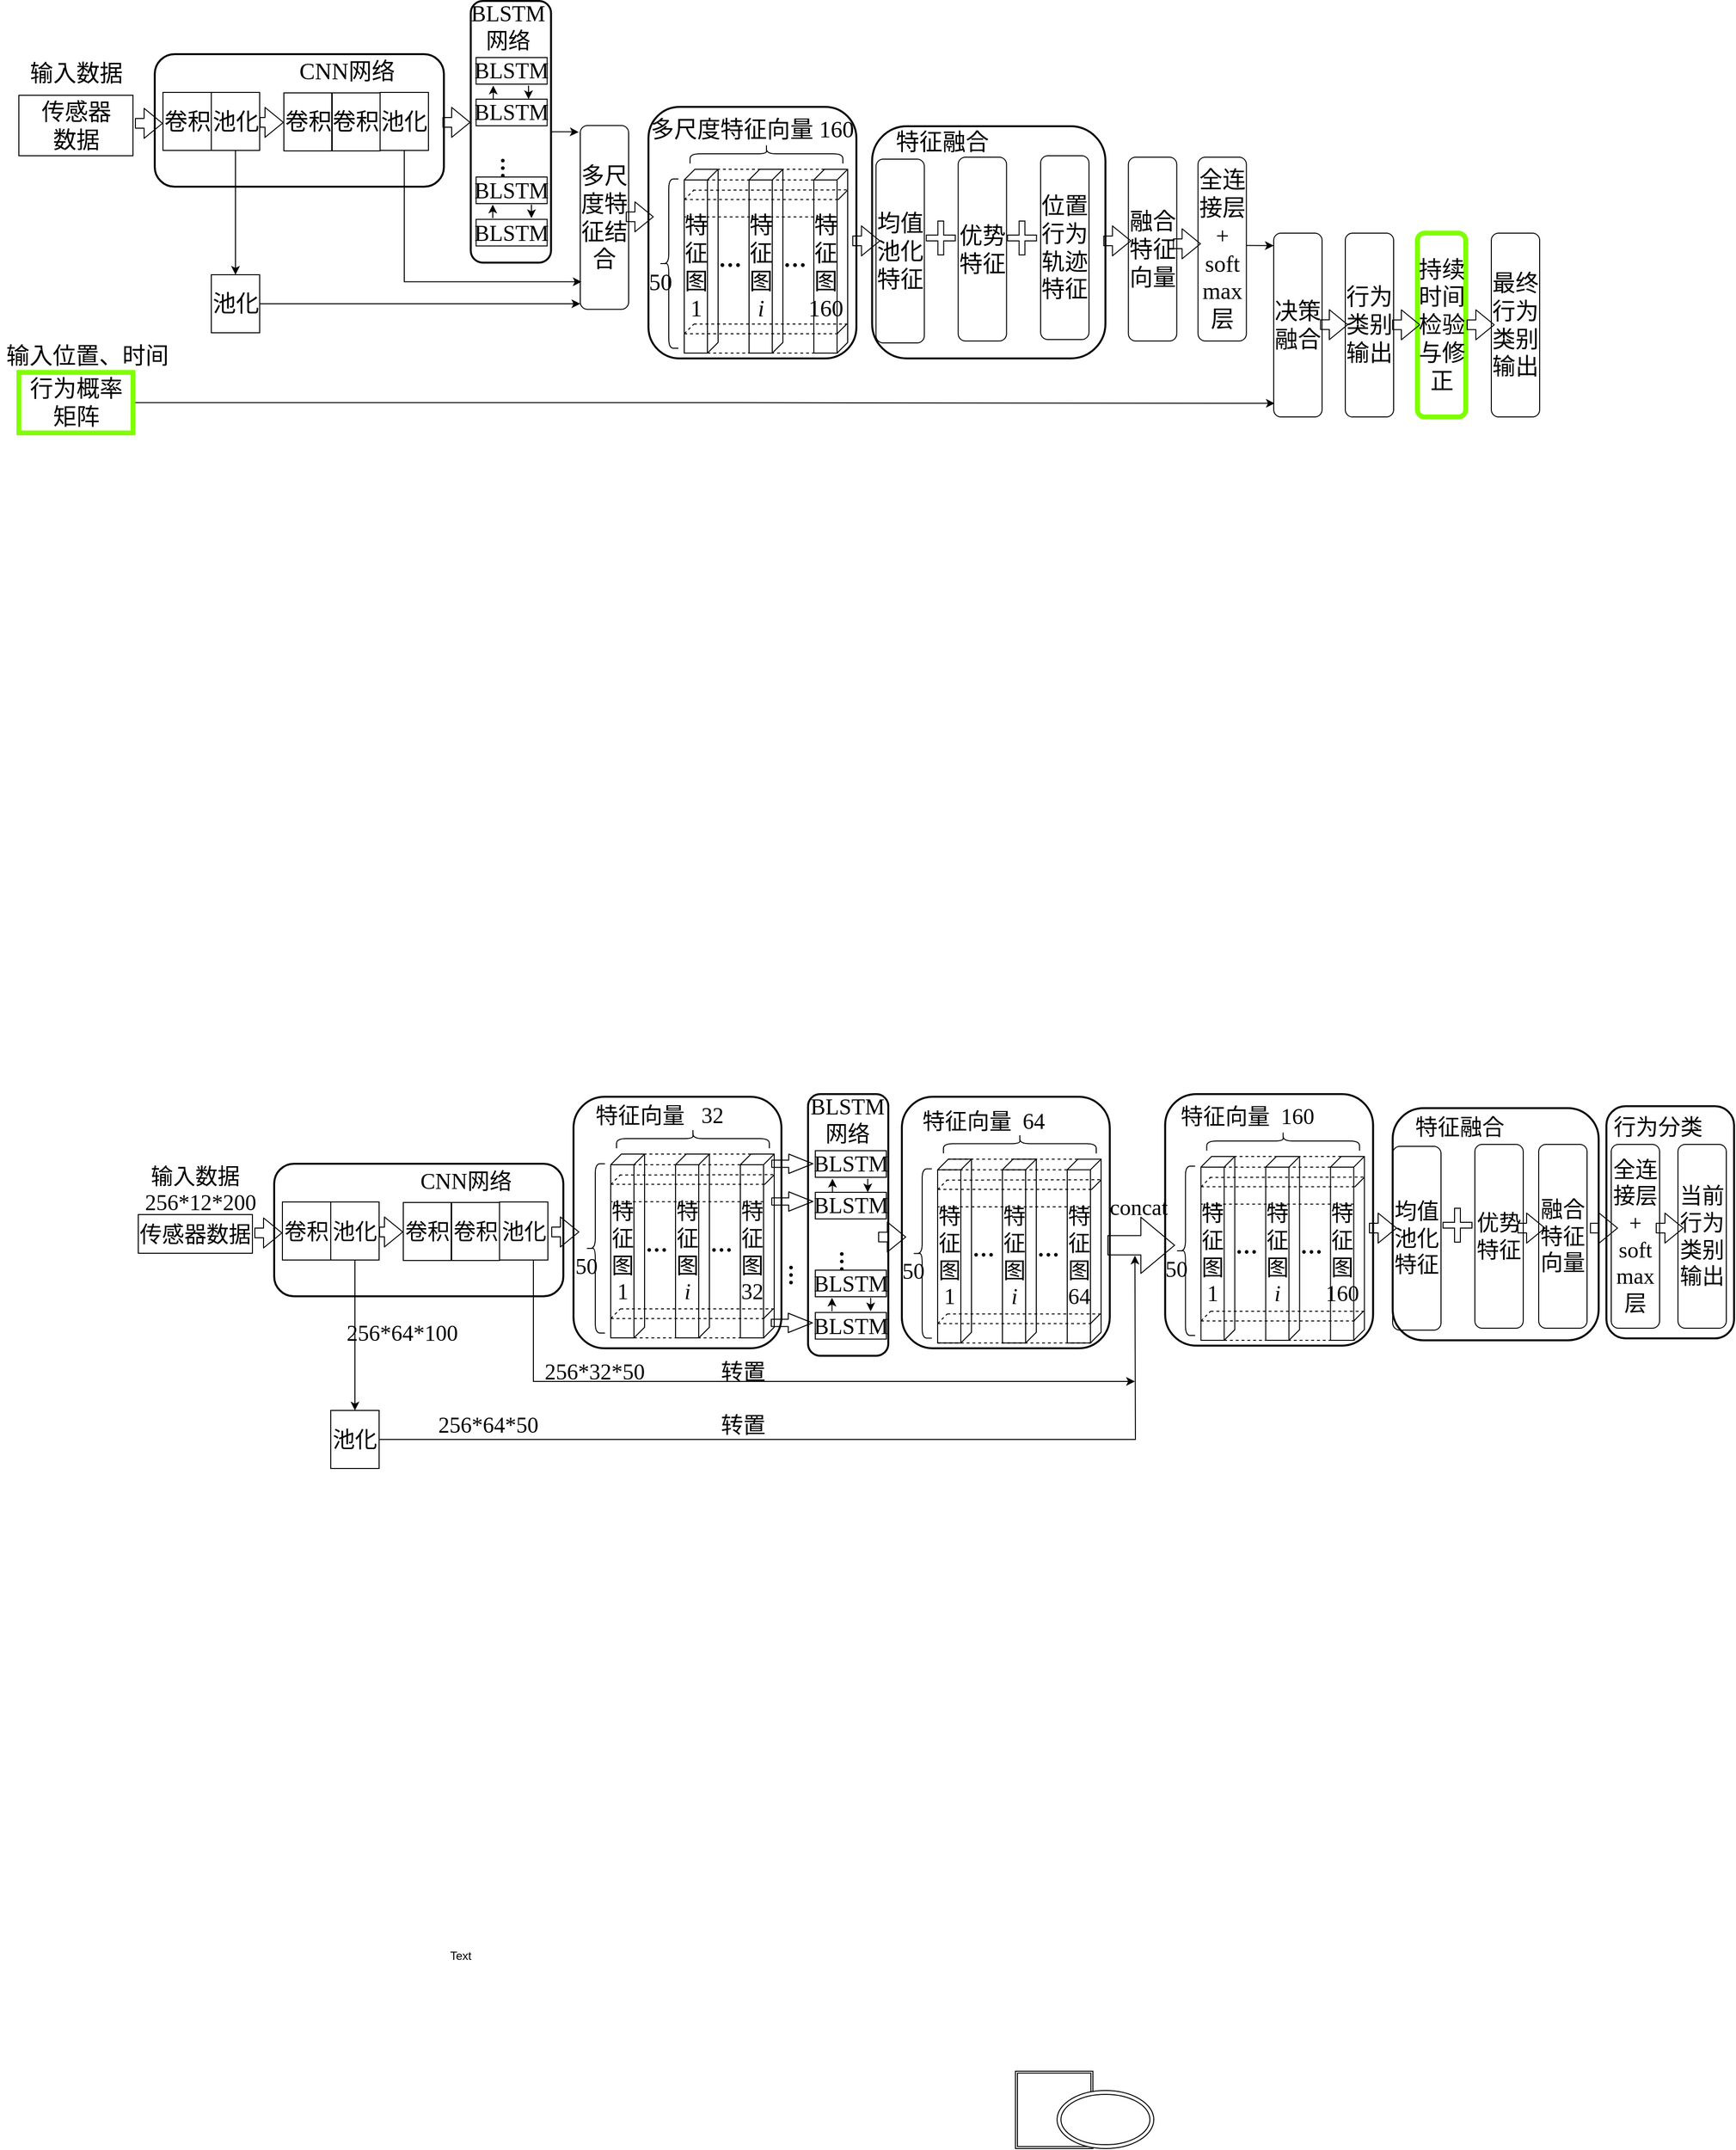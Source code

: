 <mxfile version="13.1.3" type="github"><diagram id="hpK-1sDNCX2m7vbaro7S" name="Page-1"><mxGraphModel dx="2017" dy="1524" grid="1" gridSize="10" guides="1" tooltips="1" connect="1" arrows="1" fold="1" page="1" pageScale="1" pageWidth="827" pageHeight="1169" math="0" shadow="0"><root><mxCell id="0"/><mxCell id="1" parent="0"/><mxCell id="Xb1WubvanS4PftJXnI5b-1" value="" style="edgeStyle=orthogonalEdgeStyle;rounded=0;orthogonalLoop=1;jettySize=auto;html=1;fontSize=24;entryX=-0.033;entryY=0.036;entryDx=0;entryDy=0;entryPerimeter=0;" edge="1" parent="1" source="Xb1WubvanS4PftJXnI5b-2" target="Xb1WubvanS4PftJXnI5b-181"><mxGeometry relative="1" as="geometry"><mxPoint x="1480" y="405" as="targetPoint"/></mxGeometry></mxCell><mxCell id="Xb1WubvanS4PftJXnI5b-2" value="" style="rounded=1;whiteSpace=wrap;html=1;fillColor=none;fontSize=23;fontFamily=Times New Roman;strokeColor=#000000;strokeWidth=2;" vertex="1" parent="1"><mxGeometry x="1326.75" y="270" width="83" height="270.5" as="geometry"/></mxCell><mxCell id="Xb1WubvanS4PftJXnI5b-3" value="" style="rounded=1;whiteSpace=wrap;html=1;fillColor=none;fontSize=24;fontFamily=Times New Roman;strokeColor=#000000;strokeWidth=2;" vertex="1" parent="1"><mxGeometry x="1000" y="325" width="299" height="137" as="geometry"/></mxCell><mxCell id="Xb1WubvanS4PftJXnI5b-4" value="" style="endArrow=classic;html=1;exitX=0.25;exitY=0;exitDx=0;exitDy=0;entryX=0.25;entryY=1;entryDx=0;entryDy=0;strokeColor=#000000;fontFamily=Times New Roman;fontSize=23;" edge="1" parent="1"><mxGeometry width="50" height="50" relative="1" as="geometry"><mxPoint x="1386.5" y="357.5" as="sourcePoint"/><mxPoint x="1386.5" y="371.5" as="targetPoint"/></mxGeometry></mxCell><mxCell id="Xb1WubvanS4PftJXnI5b-5" value="" style="edgeStyle=orthogonalEdgeStyle;rounded=0;orthogonalLoop=1;jettySize=auto;html=1;fontFamily=Times New Roman;fontSize=24;" edge="1" parent="1" source="Xb1WubvanS4PftJXnI5b-6" target="Xb1WubvanS4PftJXnI5b-8"><mxGeometry relative="1" as="geometry"/></mxCell><mxCell id="Xb1WubvanS4PftJXnI5b-6" value="池化" style="rounded=0;whiteSpace=wrap;html=1;fillColor=none;fontSize=24;fontFamily=Times New Roman;strokeColor=#000000;" vertex="1" parent="1"><mxGeometry x="1058.5" y="364.5" width="50" height="60" as="geometry"/></mxCell><mxCell id="Xb1WubvanS4PftJXnI5b-7" value="" style="edgeStyle=orthogonalEdgeStyle;rounded=0;orthogonalLoop=1;jettySize=auto;html=1;fontSize=24;" edge="1" parent="1" source="Xb1WubvanS4PftJXnI5b-8"><mxGeometry relative="1" as="geometry"><mxPoint x="1440" y="583" as="targetPoint"/></mxGeometry></mxCell><mxCell id="Xb1WubvanS4PftJXnI5b-8" value="池化" style="rounded=0;whiteSpace=wrap;html=1;fillColor=none;fontSize=24;fontFamily=Times New Roman;strokeColor=#000000;" vertex="1" parent="1"><mxGeometry x="1058.5" y="553" width="50" height="60" as="geometry"/></mxCell><mxCell id="Xb1WubvanS4PftJXnI5b-9" value="" style="edgeStyle=orthogonalEdgeStyle;rounded=0;orthogonalLoop=1;jettySize=auto;html=1;fontSize=24;entryX=0.027;entryY=0.85;entryDx=0;entryDy=0;entryPerimeter=0;" edge="1" parent="1" source="Xb1WubvanS4PftJXnI5b-10" target="Xb1WubvanS4PftJXnI5b-181"><mxGeometry relative="1" as="geometry"><mxPoint x="1480" y="560" as="targetPoint"/><Array as="points"><mxPoint x="1258" y="560"/></Array></mxGeometry></mxCell><mxCell id="Xb1WubvanS4PftJXnI5b-10" value="池化" style="rounded=0;whiteSpace=wrap;html=1;fillColor=none;fontSize=24;fontFamily=Times New Roman;strokeColor=#000000;" vertex="1" parent="1"><mxGeometry x="1233" y="364.5" width="50" height="60" as="geometry"/></mxCell><mxCell id="Xb1WubvanS4PftJXnI5b-11" value="CNN网络" style="text;html=1;strokeColor=none;fillColor=none;align=center;verticalAlign=middle;whiteSpace=wrap;rounded=0;fontSize=24;fontFamily=Times New Roman;" vertex="1" parent="1"><mxGeometry x="1138.5" y="323" width="120" height="40" as="geometry"/></mxCell><mxCell id="Xb1WubvanS4PftJXnI5b-12" value="均值池化特征" style="rounded=1;whiteSpace=wrap;html=1;fillColor=none;fontSize=24;fontFamily=Times New Roman;strokeColor=#000000;strokeWidth=1;" vertex="1" parent="1"><mxGeometry x="1745.75" y="433.5" width="50" height="190" as="geometry"/></mxCell><mxCell id="Xb1WubvanS4PftJXnI5b-13" value="" style="shape=cross;whiteSpace=wrap;html=1;fillColor=none;fontSize=24;fontFamily=Times New Roman;strokeColor=#000000;" vertex="1" parent="1"><mxGeometry x="1797.75" y="497.5" width="30" height="35" as="geometry"/></mxCell><mxCell id="Xb1WubvanS4PftJXnI5b-14" value="优势特征" style="rounded=1;whiteSpace=wrap;html=1;fillColor=none;fontSize=24;fontFamily=Times New Roman;strokeColor=#000000;" vertex="1" parent="1"><mxGeometry x="1830.75" y="431.5" width="50" height="190" as="geometry"/></mxCell><mxCell id="Xb1WubvanS4PftJXnI5b-15" value="全连接层&lt;br style=&quot;font-size: 24px;&quot;&gt;+&lt;br style=&quot;font-size: 24px;&quot;&gt;soft&lt;br style=&quot;font-size: 24px;&quot;&gt;max&lt;br style=&quot;font-size: 24px;&quot;&gt;层" style="rounded=1;whiteSpace=wrap;html=1;fillColor=none;fontSize=24;fontFamily=Times New Roman;strokeColor=#000000;" vertex="1" parent="1"><mxGeometry x="2078.75" y="431.5" width="50" height="190" as="geometry"/></mxCell><mxCell id="Xb1WubvanS4PftJXnI5b-16" value="行为&lt;br style=&quot;font-size: 24px;&quot;&gt;类别输出" style="rounded=1;whiteSpace=wrap;html=1;fillColor=none;fontSize=24;fontFamily=Times New Roman;strokeColor=#000000;" vertex="1" parent="1"><mxGeometry x="2231" y="510" width="50" height="190" as="geometry"/></mxCell><mxCell id="Xb1WubvanS4PftJXnI5b-17" value="" style="shape=flexArrow;endArrow=classic;html=1;fontFamily=Times New Roman;strokeColor=#000000;fontSize=24;" edge="1" parent="1"><mxGeometry width="50" height="50" relative="1" as="geometry"><mxPoint x="1980.75" y="518" as="sourcePoint"/><mxPoint x="2009.75" y="518" as="targetPoint"/></mxGeometry></mxCell><mxCell id="Xb1WubvanS4PftJXnI5b-18" value="BLSTM网络" style="text;html=1;strokeColor=none;fillColor=none;align=center;verticalAlign=middle;whiteSpace=wrap;rounded=0;fontSize=23;fontFamily=Times New Roman;" vertex="1" parent="1"><mxGeometry x="1336.25" y="286.5" width="59" height="20" as="geometry"/></mxCell><mxCell id="Xb1WubvanS4PftJXnI5b-19" value="传感器&lt;br&gt;数据" style="rounded=0;whiteSpace=wrap;html=1;fillColor=none;fontSize=24;fontFamily=Times New Roman;strokeColor=#000000;" vertex="1" parent="1"><mxGeometry x="859.5" y="367.5" width="118" height="62.5" as="geometry"/></mxCell><mxCell id="Xb1WubvanS4PftJXnI5b-20" value="&lt;b style=&quot;font-size: 23px;&quot;&gt;&lt;font style=&quot;font-size: 23px;&quot;&gt;…&lt;/font&gt;&lt;/b&gt;" style="text;html=1;strokeColor=none;fillColor=none;align=center;verticalAlign=middle;whiteSpace=wrap;rounded=0;fontFamily=Times New Roman;fontSize=23;direction=west;rotation=90;" vertex="1" parent="1"><mxGeometry x="1357.25" y="436.5" width="17" height="13" as="geometry"/></mxCell><mxCell id="Xb1WubvanS4PftJXnI5b-21" value="输入数据" style="text;html=1;strokeColor=none;fillColor=none;align=center;verticalAlign=middle;whiteSpace=wrap;rounded=0;fontFamily=Times New Roman;fontSize=24;" vertex="1" parent="1"><mxGeometry x="868.5" y="334.5" width="100" height="20" as="geometry"/></mxCell><mxCell id="Xb1WubvanS4PftJXnI5b-22" value="BLSTM" style="rounded=0;whiteSpace=wrap;html=1;fillColor=none;fontFamily=Times New Roman;fontSize=23;strokeColor=#000000;" vertex="1" parent="1"><mxGeometry x="1332.25" y="452" width="73.5" height="27.5" as="geometry"/></mxCell><mxCell id="Xb1WubvanS4PftJXnI5b-23" value="" style="shape=flexArrow;endArrow=classic;html=1;fontFamily=Times New Roman;strokeColor=#000000;fontSize=24;" edge="1" parent="1"><mxGeometry width="50" height="50" relative="1" as="geometry"><mxPoint x="1721.25" y="518" as="sourcePoint"/><mxPoint x="1750.25" y="518" as="targetPoint"/></mxGeometry></mxCell><mxCell id="Xb1WubvanS4PftJXnI5b-24" value="" style="shape=flexArrow;endArrow=classic;html=1;fontFamily=Times New Roman;strokeColor=#000000;fontSize=23;" edge="1" parent="1"><mxGeometry width="50" height="50" relative="1" as="geometry"><mxPoint x="1297.5" y="395.5" as="sourcePoint"/><mxPoint x="1326.5" y="395.5" as="targetPoint"/></mxGeometry></mxCell><mxCell id="Xb1WubvanS4PftJXnI5b-25" value="" style="shape=flexArrow;endArrow=classic;html=1;fontFamily=Times New Roman;fontSize=24;" edge="1" parent="1"><mxGeometry width="50" height="50" relative="1" as="geometry"><mxPoint x="979.5" y="396.5" as="sourcePoint"/><mxPoint x="1008.5" y="396.5" as="targetPoint"/></mxGeometry></mxCell><mxCell id="Xb1WubvanS4PftJXnI5b-26" value="" style="shape=flexArrow;endArrow=classic;html=1;fontFamily=Times New Roman;fontSize=24;" edge="1" parent="1"><mxGeometry width="50" height="50" relative="1" as="geometry"><mxPoint x="1108.5" y="395.5" as="sourcePoint"/><mxPoint x="1133.5" y="395.5" as="targetPoint"/></mxGeometry></mxCell><mxCell id="Xb1WubvanS4PftJXnI5b-27" value="" style="endArrow=classic;html=1;exitX=0.25;exitY=0;exitDx=0;exitDy=0;entryX=0.25;entryY=1;entryDx=0;entryDy=0;strokeColor=#000000;fontFamily=Times New Roman;fontSize=23;" edge="1" parent="1"><mxGeometry width="50" height="50" relative="1" as="geometry"><mxPoint x="1350" y="371.5" as="sourcePoint"/><mxPoint x="1350" y="357.5" as="targetPoint"/></mxGeometry></mxCell><mxCell id="Xb1WubvanS4PftJXnI5b-28" value="" style="endArrow=classic;html=1;exitX=0.25;exitY=0;exitDx=0;exitDy=0;entryX=0.25;entryY=1;entryDx=0;entryDy=0;strokeColor=#000000;fontFamily=Times New Roman;fontSize=23;" edge="1" parent="1"><mxGeometry width="50" height="50" relative="1" as="geometry"><mxPoint x="1349.5" y="494.5" as="sourcePoint"/><mxPoint x="1349.5" y="480.5" as="targetPoint"/></mxGeometry></mxCell><mxCell id="Xb1WubvanS4PftJXnI5b-29" value="" style="endArrow=classic;html=1;exitX=0.25;exitY=0;exitDx=0;exitDy=0;entryX=0.25;entryY=1;entryDx=0;entryDy=0;strokeColor=#000000;fontFamily=Times New Roman;fontSize=23;" edge="1" parent="1"><mxGeometry width="50" height="50" relative="1" as="geometry"><mxPoint x="1389.5" y="480.5" as="sourcePoint"/><mxPoint x="1389.5" y="494.5" as="targetPoint"/></mxGeometry></mxCell><mxCell id="Xb1WubvanS4PftJXnI5b-30" value="特征融合" style="text;html=1;strokeColor=none;fillColor=none;align=center;verticalAlign=middle;whiteSpace=wrap;rounded=0;fontSize=24;fontFamily=Times New Roman;" vertex="1" parent="1"><mxGeometry x="1762.75" y="406" width="102.5" height="20" as="geometry"/></mxCell><mxCell id="Xb1WubvanS4PftJXnI5b-31" value="融合特征向量" style="rounded=1;whiteSpace=wrap;html=1;fillColor=none;fontSize=24;fontFamily=Times New Roman;strokeColor=#000000;" vertex="1" parent="1"><mxGeometry x="2006.75" y="431.5" width="50" height="190" as="geometry"/></mxCell><mxCell id="Xb1WubvanS4PftJXnI5b-32" value="" style="rounded=1;whiteSpace=wrap;html=1;fillColor=none;strokeWidth=2;fontFamily=Times New Roman;fontSize=24;" vertex="1" parent="1"><mxGeometry x="1741.75" y="399.5" width="241.25" height="240" as="geometry"/></mxCell><mxCell id="Xb1WubvanS4PftJXnI5b-33" value="卷积" style="rounded=0;whiteSpace=wrap;html=1;fillColor=none;fontSize=24;fontFamily=Times New Roman;strokeColor=#000000;" vertex="1" parent="1"><mxGeometry x="1008.5" y="364.5" width="50" height="60" as="geometry"/></mxCell><mxCell id="Xb1WubvanS4PftJXnI5b-34" value="卷积" style="rounded=0;whiteSpace=wrap;html=1;fillColor=none;fontSize=24;fontFamily=Times New Roman;strokeColor=#000000;" vertex="1" parent="1"><mxGeometry x="1183" y="365" width="50" height="60" as="geometry"/></mxCell><mxCell id="Xb1WubvanS4PftJXnI5b-35" value="卷积" style="rounded=0;whiteSpace=wrap;html=1;fillColor=none;fontSize=24;fontFamily=Times New Roman;strokeColor=#000000;" vertex="1" parent="1"><mxGeometry x="1133.5" y="365" width="50" height="60" as="geometry"/></mxCell><mxCell id="Xb1WubvanS4PftJXnI5b-36" value="" style="rounded=1;whiteSpace=wrap;html=1;fillColor=none;fontFamily=Times New Roman;fontSize=24;strokeColor=#000000;strokeWidth=2;" vertex="1" parent="1"><mxGeometry x="1510.5" y="379.5" width="215" height="260" as="geometry"/></mxCell><mxCell id="Xb1WubvanS4PftJXnI5b-37" value="&lt;font style=&quot;font-size: 24px;&quot;&gt;&lt;font style=&quot;font-size: 24px;&quot;&gt;特征图&lt;/font&gt;&lt;br style=&quot;font-size: 24px;&quot;&gt;1&lt;/font&gt;" style="shape=cube;whiteSpace=wrap;html=1;boundedLbl=1;backgroundOutline=1;darkOpacity=0;darkOpacity2=0;fillColor=none;direction=south;size=11;fontFamily=Times New Roman;strokeColor=#000000;strokeWidth=1;fontSize=24;" vertex="1" parent="1"><mxGeometry x="1547.5" y="444" width="35" height="190" as="geometry"/></mxCell><mxCell id="Xb1WubvanS4PftJXnI5b-38" value="&lt;font style=&quot;font-size: 24px;&quot;&gt;&lt;font style=&quot;font-size: 24px;&quot;&gt;特征图&lt;/font&gt;&lt;br style=&quot;font-size: 24px;&quot;&gt;&lt;i style=&quot;font-size: 24px;&quot;&gt;i&lt;/i&gt;&lt;/font&gt;" style="shape=cube;whiteSpace=wrap;html=1;boundedLbl=1;backgroundOutline=1;darkOpacity=0;darkOpacity2=0;fillColor=none;direction=south;size=11;fontStyle=0;fontFamily=Times New Roman;strokeColor=#000000;fontSize=24;" vertex="1" parent="1"><mxGeometry x="1614.5" y="444" width="35" height="190" as="geometry"/></mxCell><mxCell id="Xb1WubvanS4PftJXnI5b-39" value="&lt;font style=&quot;font-size: 24px;&quot;&gt;特征图&lt;br style=&quot;font-size: 24px;&quot;&gt;160&lt;br style=&quot;font-size: 24px;&quot;&gt;&lt;/font&gt;" style="shape=cube;whiteSpace=wrap;html=1;boundedLbl=1;backgroundOutline=1;darkOpacity=0;darkOpacity2=0;fillColor=none;direction=south;size=11;fontStyle=0;fontFamily=Times New Roman;strokeColor=#000000;fontSize=24;" vertex="1" parent="1"><mxGeometry x="1681.5" y="444" width="35" height="190" as="geometry"/></mxCell><mxCell id="Xb1WubvanS4PftJXnI5b-40" value="" style="shape=curlyBracket;whiteSpace=wrap;html=1;rounded=1;fillColor=none;fontSize=24;fontFamily=Times New Roman;strokeColor=#000000;" vertex="1" parent="1"><mxGeometry x="1521.5" y="454" width="20" height="175" as="geometry"/></mxCell><mxCell id="Xb1WubvanS4PftJXnI5b-41" value="50" style="text;html=1;resizable=0;points=[];autosize=1;align=left;verticalAlign=top;spacingTop=-4;fontSize=24;fontFamily=Times New Roman;" vertex="1" parent="1"><mxGeometry x="1509" y="544" width="40" height="30" as="geometry"/></mxCell><mxCell id="Xb1WubvanS4PftJXnI5b-42" value="" style="shape=curlyBracket;whiteSpace=wrap;html=1;rounded=1;fillColor=none;fontSize=24;direction=south;fontFamily=Times New Roman;strokeColor=#000000;" vertex="1" parent="1"><mxGeometry x="1553.5" y="418" width="158" height="20" as="geometry"/></mxCell><mxCell id="Xb1WubvanS4PftJXnI5b-43" value="多尺度特征向量 160" style="text;html=1;resizable=0;points=[];autosize=1;align=left;verticalAlign=top;spacingTop=-4;fontSize=24;fontFamily=Times New Roman;" vertex="1" parent="1"><mxGeometry x="1511" y="386" width="230" height="30" as="geometry"/></mxCell><mxCell id="Xb1WubvanS4PftJXnI5b-44" value="" style="endArrow=none;dashed=1;html=1;fontSize=24;entryX=0;entryY=0;entryDx=11;entryDy=35;entryPerimeter=0;exitX=0;exitY=0;exitDx=11;exitDy=35;exitPerimeter=0;fontFamily=Times New Roman;strokeColor=#000000;" edge="1" parent="1" source="Xb1WubvanS4PftJXnI5b-39" target="Xb1WubvanS4PftJXnI5b-37"><mxGeometry width="50" height="50" relative="1" as="geometry"><mxPoint x="1304.5" y="443" as="sourcePoint"/><mxPoint x="1546.5" y="449" as="targetPoint"/></mxGeometry></mxCell><mxCell id="Xb1WubvanS4PftJXnI5b-45" value="" style="endArrow=none;dashed=1;html=1;fontSize=24;entryX=0;entryY=0;entryDx=0;entryDy=24;entryPerimeter=0;exitX=0;exitY=0;exitDx=0;exitDy=24;exitPerimeter=0;fontFamily=Times New Roman;strokeColor=#000000;" edge="1" parent="1" source="Xb1WubvanS4PftJXnI5b-39" target="Xb1WubvanS4PftJXnI5b-37"><mxGeometry width="50" height="50" relative="1" as="geometry"><mxPoint x="1426.5" y="459" as="sourcePoint"/><mxPoint x="1476.5" y="409" as="targetPoint"/></mxGeometry></mxCell><mxCell id="Xb1WubvanS4PftJXnI5b-46" value="" style="endArrow=none;dashed=1;html=1;fontSize=24;entryX=0.149;entryY=1;entryDx=0;entryDy=0;entryPerimeter=0;exitX=0.149;exitY=0.286;exitDx=0;exitDy=0;exitPerimeter=0;fontFamily=Times New Roman;strokeColor=#000000;" edge="1" parent="1"><mxGeometry width="50" height="50" relative="1" as="geometry"><mxPoint x="1706.49" y="475.31" as="sourcePoint"/><mxPoint x="1547.5" y="475.31" as="targetPoint"/></mxGeometry></mxCell><mxCell id="Xb1WubvanS4PftJXnI5b-47" value="" style="endArrow=none;dashed=1;html=1;fontSize=24;entryX=0.112;entryY=0.009;entryDx=0;entryDy=0;entryPerimeter=0;exitX=0.114;exitY=0.743;exitDx=0;exitDy=0;exitPerimeter=0;fontFamily=Times New Roman;strokeColor=#000000;" edge="1" parent="1" source="Xb1WubvanS4PftJXnI5b-37" target="Xb1WubvanS4PftJXnI5b-39"><mxGeometry width="50" height="50" relative="1" as="geometry"><mxPoint x="1446.5" y="479" as="sourcePoint"/><mxPoint x="1496.5" y="429" as="targetPoint"/></mxGeometry></mxCell><mxCell id="Xb1WubvanS4PftJXnI5b-48" value="" style="endArrow=none;dashed=1;html=1;fontSize=24;fontFamily=Times New Roman;strokeColor=#000000;" edge="1" parent="1"><mxGeometry width="50" height="50" relative="1" as="geometry"><mxPoint x="1547.5" y="614" as="sourcePoint"/><mxPoint x="1706.5" y="614" as="targetPoint"/></mxGeometry></mxCell><mxCell id="Xb1WubvanS4PftJXnI5b-49" value="" style="endArrow=none;dashed=1;html=1;fontSize=24;fontFamily=Times New Roman;strokeColor=#000000;" edge="1" parent="1"><mxGeometry width="50" height="50" relative="1" as="geometry"><mxPoint x="1547.5" y="634" as="sourcePoint"/><mxPoint x="1706.5" y="634" as="targetPoint"/></mxGeometry></mxCell><mxCell id="Xb1WubvanS4PftJXnI5b-50" value="" style="endArrow=none;dashed=1;html=1;fontSize=24;fontFamily=Times New Roman;strokeColor=#000000;" edge="1" parent="1"><mxGeometry width="50" height="50" relative="1" as="geometry"><mxPoint x="1557.5" y="604" as="sourcePoint"/><mxPoint x="1716.5" y="604" as="targetPoint"/></mxGeometry></mxCell><mxCell id="Xb1WubvanS4PftJXnI5b-51" value="" style="endArrow=none;html=1;fontSize=24;fontFamily=Times New Roman;strokeColor=#000000;" edge="1" parent="1"><mxGeometry width="50" height="50" relative="1" as="geometry"><mxPoint x="1706.5" y="475.5" as="sourcePoint"/><mxPoint x="1716.5" y="465.5" as="targetPoint"/></mxGeometry></mxCell><mxCell id="Xb1WubvanS4PftJXnI5b-52" value="" style="endArrow=none;dashed=1;html=1;fontSize=24;fontFamily=Times New Roman;strokeColor=#000000;" edge="1" parent="1"><mxGeometry width="50" height="50" relative="1" as="geometry"><mxPoint x="1547.5" y="475.5" as="sourcePoint"/><mxPoint x="1557.5" y="465.5" as="targetPoint"/></mxGeometry></mxCell><mxCell id="Xb1WubvanS4PftJXnI5b-53" value="" style="endArrow=none;dashed=1;html=1;fontSize=24;fontFamily=Times New Roman;strokeColor=#000000;" edge="1" parent="1"><mxGeometry width="50" height="50" relative="1" as="geometry"><mxPoint x="1547.5" y="614" as="sourcePoint"/><mxPoint x="1557.5" y="604" as="targetPoint"/></mxGeometry></mxCell><mxCell id="Xb1WubvanS4PftJXnI5b-54" value="" style="endArrow=none;html=1;fontSize=24;fontFamily=Times New Roman;strokeColor=#000000;" edge="1" parent="1"><mxGeometry width="50" height="50" relative="1" as="geometry"><mxPoint x="1705.5" y="614" as="sourcePoint"/><mxPoint x="1715.5" y="604" as="targetPoint"/></mxGeometry></mxCell><mxCell id="Xb1WubvanS4PftJXnI5b-55" value="" style="endArrow=none;dashed=1;html=1;fontSize=24;entryX=0.149;entryY=1;entryDx=0;entryDy=0;entryPerimeter=0;exitX=0.149;exitY=0.286;exitDx=0;exitDy=0;exitPerimeter=0;fontFamily=Times New Roman;strokeColor=#000000;" edge="1" parent="1"><mxGeometry width="50" height="50" relative="1" as="geometry"><mxPoint x="1705.5" y="493.31" as="sourcePoint"/><mxPoint x="1547.5" y="493.31" as="targetPoint"/></mxGeometry></mxCell><mxCell id="Xb1WubvanS4PftJXnI5b-56" value="&lt;b style=&quot;font-size: 24px;&quot;&gt;…&lt;/b&gt;" style="text;html=1;strokeColor=none;fillColor=none;align=center;verticalAlign=middle;whiteSpace=wrap;rounded=0;fontFamily=Times New Roman;fontSize=24;direction=west;" vertex="1" parent="1"><mxGeometry x="1641.5" y="526.5" width="40" height="20" as="geometry"/></mxCell><mxCell id="Xb1WubvanS4PftJXnI5b-57" value="&lt;b style=&quot;font-size: 24px;&quot;&gt;…&lt;/b&gt;" style="text;html=1;strokeColor=none;fillColor=none;align=center;verticalAlign=middle;whiteSpace=wrap;rounded=0;fontFamily=Times New Roman;fontSize=24;direction=west;" vertex="1" parent="1"><mxGeometry x="1575" y="526.5" width="40" height="20" as="geometry"/></mxCell><mxCell id="Xb1WubvanS4PftJXnI5b-58" value="BLSTM" style="rounded=0;whiteSpace=wrap;html=1;fillColor=none;fontFamily=Times New Roman;fontSize=23;strokeColor=#000000;" vertex="1" parent="1"><mxGeometry x="1332.25" y="495.75" width="73.5" height="27.5" as="geometry"/></mxCell><mxCell id="Xb1WubvanS4PftJXnI5b-59" value="BLSTM" style="rounded=0;whiteSpace=wrap;html=1;fillColor=none;fontFamily=Times New Roman;fontSize=23;strokeColor=#000000;" vertex="1" parent="1"><mxGeometry x="1332.25" y="328.5" width="73.5" height="27.5" as="geometry"/></mxCell><mxCell id="Xb1WubvanS4PftJXnI5b-60" value="BLSTM" style="rounded=0;whiteSpace=wrap;html=1;fillColor=none;fontFamily=Times New Roman;fontSize=23;strokeColor=#000000;" vertex="1" parent="1"><mxGeometry x="1332.25" y="371.5" width="73.5" height="27.5" as="geometry"/></mxCell><mxCell id="Xb1WubvanS4PftJXnI5b-61" value="" style="rounded=1;whiteSpace=wrap;html=1;fillColor=none;fontSize=23;fontFamily=Times New Roman;strokeColor=#000000;strokeWidth=2;" vertex="1" parent="1"><mxGeometry x="1675.5" y="1400" width="83" height="270.5" as="geometry"/></mxCell><mxCell id="Xb1WubvanS4PftJXnI5b-62" value="" style="rounded=1;whiteSpace=wrap;html=1;fillColor=none;fontFamily=Times New Roman;fontSize=23;strokeColor=#000000;strokeWidth=2;" vertex="1" parent="1"><mxGeometry x="1433" y="1402.75" width="215" height="260" as="geometry"/></mxCell><mxCell id="Xb1WubvanS4PftJXnI5b-63" value="" style="rounded=1;whiteSpace=wrap;html=1;fillColor=none;fontSize=23;fontFamily=Times New Roman;strokeColor=#000000;strokeWidth=2;" vertex="1" parent="1"><mxGeometry x="1123.5" y="1472" width="299" height="137" as="geometry"/></mxCell><mxCell id="Xb1WubvanS4PftJXnI5b-64" value="" style="endArrow=classic;html=1;exitX=0.25;exitY=0;exitDx=0;exitDy=0;entryX=0.25;entryY=1;entryDx=0;entryDy=0;strokeColor=#000000;fontFamily=Times New Roman;fontSize=23;" edge="1" parent="1"><mxGeometry width="50" height="50" relative="1" as="geometry"><mxPoint x="1737.25" y="1487.5" as="sourcePoint"/><mxPoint x="1737.25" y="1501.5" as="targetPoint"/></mxGeometry></mxCell><mxCell id="Xb1WubvanS4PftJXnI5b-65" value="&lt;font style=&quot;font-size: 23px;&quot;&gt;特征图&lt;br style=&quot;font-size: 23px;&quot;&gt;1&lt;/font&gt;" style="shape=cube;whiteSpace=wrap;html=1;boundedLbl=1;backgroundOutline=1;darkOpacity=0;darkOpacity2=0;fillColor=none;direction=south;size=11;fontFamily=Times New Roman;strokeColor=#000000;strokeWidth=1;fontSize=23;" vertex="1" parent="1"><mxGeometry x="1471.5" y="1462" width="35" height="190" as="geometry"/></mxCell><mxCell id="Xb1WubvanS4PftJXnI5b-66" value="&lt;font style=&quot;font-size: 23px;&quot;&gt;特征图&lt;br style=&quot;font-size: 23px;&quot;&gt;&lt;i style=&quot;font-size: 23px;&quot;&gt;i&lt;/i&gt;&lt;/font&gt;" style="shape=cube;whiteSpace=wrap;html=1;boundedLbl=1;backgroundOutline=1;darkOpacity=0;darkOpacity2=0;fillColor=none;direction=south;size=11;fontStyle=0;fontFamily=Times New Roman;strokeColor=#000000;fontSize=23;" vertex="1" parent="1"><mxGeometry x="1538.5" y="1462" width="35" height="190" as="geometry"/></mxCell><mxCell id="Xb1WubvanS4PftJXnI5b-67" value="&lt;font style=&quot;font-size: 23px;&quot;&gt;特征图&lt;br style=&quot;font-size: 23px;&quot;&gt;32&lt;/font&gt;" style="shape=cube;whiteSpace=wrap;html=1;boundedLbl=1;backgroundOutline=1;darkOpacity=0;darkOpacity2=0;fillColor=none;direction=south;size=11;fontStyle=0;fontFamily=Times New Roman;strokeColor=#000000;fontSize=23;" vertex="1" parent="1"><mxGeometry x="1605.5" y="1462" width="35" height="190" as="geometry"/></mxCell><mxCell id="Xb1WubvanS4PftJXnI5b-68" value="" style="edgeStyle=orthogonalEdgeStyle;rounded=0;orthogonalLoop=1;jettySize=auto;html=1;fontFamily=Times New Roman;fontSize=23;" edge="1" parent="1" source="Xb1WubvanS4PftJXnI5b-69" target="Xb1WubvanS4PftJXnI5b-71"><mxGeometry relative="1" as="geometry"/></mxCell><mxCell id="Xb1WubvanS4PftJXnI5b-69" value="池化" style="rounded=0;whiteSpace=wrap;html=1;fillColor=none;fontSize=23;fontFamily=Times New Roman;strokeColor=#000000;" vertex="1" parent="1"><mxGeometry x="1182" y="1511.5" width="50" height="60" as="geometry"/></mxCell><mxCell id="Xb1WubvanS4PftJXnI5b-70" value="" style="edgeStyle=orthogonalEdgeStyle;rounded=0;orthogonalLoop=1;jettySize=auto;html=1;fontFamily=Times New Roman;fontSize=23;" edge="1" parent="1" source="Xb1WubvanS4PftJXnI5b-71"><mxGeometry relative="1" as="geometry"><mxPoint x="2013.5" y="1567" as="targetPoint"/></mxGeometry></mxCell><mxCell id="Xb1WubvanS4PftJXnI5b-71" value="池化" style="rounded=0;whiteSpace=wrap;html=1;fillColor=none;fontSize=23;fontFamily=Times New Roman;strokeColor=#000000;" vertex="1" parent="1"><mxGeometry x="1182" y="1727" width="50" height="60" as="geometry"/></mxCell><mxCell id="Xb1WubvanS4PftJXnI5b-72" value="" style="edgeStyle=orthogonalEdgeStyle;rounded=0;orthogonalLoop=1;jettySize=auto;html=1;fontFamily=Times New Roman;fontSize=23;" edge="1" parent="1" source="Xb1WubvanS4PftJXnI5b-73"><mxGeometry relative="1" as="geometry"><mxPoint x="2013.5" y="1697.0" as="targetPoint"/><Array as="points"><mxPoint x="1391.5" y="1697"/></Array></mxGeometry></mxCell><mxCell id="Xb1WubvanS4PftJXnI5b-73" value="池化" style="rounded=0;whiteSpace=wrap;html=1;fillColor=none;fontSize=23;fontFamily=Times New Roman;strokeColor=#000000;" vertex="1" parent="1"><mxGeometry x="1356.5" y="1511.5" width="50" height="60" as="geometry"/></mxCell><mxCell id="Xb1WubvanS4PftJXnI5b-74" value="CNN网络" style="text;html=1;strokeColor=none;fillColor=none;align=center;verticalAlign=middle;whiteSpace=wrap;rounded=0;fontSize=23;fontFamily=Times New Roman;" vertex="1" parent="1"><mxGeometry x="1262" y="1470" width="120" height="40" as="geometry"/></mxCell><mxCell id="Xb1WubvanS4PftJXnI5b-75" value="256*64*100" style="text;html=1;strokeColor=none;fillColor=none;align=center;verticalAlign=middle;whiteSpace=wrap;rounded=0;fontSize=23;fontFamily=Times New Roman;" vertex="1" parent="1"><mxGeometry x="1193.5" y="1636.5" width="124" height="20" as="geometry"/></mxCell><mxCell id="Xb1WubvanS4PftJXnI5b-76" value="256*32*50" style="text;html=1;strokeColor=none;fillColor=none;align=center;verticalAlign=middle;whiteSpace=wrap;rounded=0;fontSize=23;fontFamily=Times New Roman;" vertex="1" parent="1"><mxGeometry x="1392.5" y="1677" width="124" height="20" as="geometry"/></mxCell><mxCell id="Xb1WubvanS4PftJXnI5b-77" value="" style="shape=curlyBracket;whiteSpace=wrap;html=1;rounded=1;fillColor=none;fontSize=23;fontFamily=Times New Roman;strokeColor=#000000;" vertex="1" parent="1"><mxGeometry x="1445.5" y="1472" width="20" height="175" as="geometry"/></mxCell><mxCell id="Xb1WubvanS4PftJXnI5b-78" value="50" style="text;html=1;resizable=0;points=[];autosize=1;align=left;verticalAlign=top;spacingTop=-4;fontSize=23;fontFamily=Times New Roman;" vertex="1" parent="1"><mxGeometry x="1433" y="1562" width="40" height="30" as="geometry"/></mxCell><mxCell id="Xb1WubvanS4PftJXnI5b-79" value="" style="shape=curlyBracket;whiteSpace=wrap;html=1;rounded=1;fillColor=none;fontSize=23;direction=south;fontFamily=Times New Roman;strokeColor=#000000;" vertex="1" parent="1"><mxGeometry x="1477.5" y="1436" width="158" height="20" as="geometry"/></mxCell><mxCell id="Xb1WubvanS4PftJXnI5b-80" value="特征向量&amp;nbsp; &amp;nbsp;32" style="text;html=1;resizable=0;points=[];autosize=1;align=left;verticalAlign=top;spacingTop=-4;fontSize=23;fontFamily=Times New Roman;" vertex="1" parent="1"><mxGeometry x="1454" y="1406" width="150" height="30" as="geometry"/></mxCell><mxCell id="Xb1WubvanS4PftJXnI5b-81" value="" style="endArrow=none;dashed=1;html=1;fontSize=23;entryX=0;entryY=0;entryDx=11;entryDy=35;entryPerimeter=0;exitX=0;exitY=0;exitDx=11;exitDy=35;exitPerimeter=0;fontFamily=Times New Roman;strokeColor=#000000;" edge="1" parent="1" source="Xb1WubvanS4PftJXnI5b-67" target="Xb1WubvanS4PftJXnI5b-65"><mxGeometry width="50" height="50" relative="1" as="geometry"><mxPoint x="1228.5" y="1461" as="sourcePoint"/><mxPoint x="1470.5" y="1467" as="targetPoint"/></mxGeometry></mxCell><mxCell id="Xb1WubvanS4PftJXnI5b-82" value="" style="endArrow=none;dashed=1;html=1;fontSize=23;entryX=0;entryY=0;entryDx=0;entryDy=24;entryPerimeter=0;exitX=0;exitY=0;exitDx=0;exitDy=24;exitPerimeter=0;fontFamily=Times New Roman;strokeColor=#000000;" edge="1" parent="1" source="Xb1WubvanS4PftJXnI5b-67" target="Xb1WubvanS4PftJXnI5b-65"><mxGeometry width="50" height="50" relative="1" as="geometry"><mxPoint x="1350.5" y="1477" as="sourcePoint"/><mxPoint x="1400.5" y="1427" as="targetPoint"/></mxGeometry></mxCell><mxCell id="Xb1WubvanS4PftJXnI5b-83" value="" style="endArrow=none;dashed=1;html=1;fontSize=23;entryX=0.149;entryY=1;entryDx=0;entryDy=0;entryPerimeter=0;exitX=0.149;exitY=0.286;exitDx=0;exitDy=0;exitPerimeter=0;fontFamily=Times New Roman;strokeColor=#000000;" edge="1" parent="1"><mxGeometry width="50" height="50" relative="1" as="geometry"><mxPoint x="1630.49" y="1493.31" as="sourcePoint"/><mxPoint x="1471.5" y="1493.31" as="targetPoint"/></mxGeometry></mxCell><mxCell id="Xb1WubvanS4PftJXnI5b-84" value="" style="endArrow=none;dashed=1;html=1;fontSize=23;entryX=0.112;entryY=0.009;entryDx=0;entryDy=0;entryPerimeter=0;exitX=0.114;exitY=0.743;exitDx=0;exitDy=0;exitPerimeter=0;fontFamily=Times New Roman;strokeColor=#000000;" edge="1" parent="1" source="Xb1WubvanS4PftJXnI5b-65" target="Xb1WubvanS4PftJXnI5b-67"><mxGeometry width="50" height="50" relative="1" as="geometry"><mxPoint x="1370.5" y="1497" as="sourcePoint"/><mxPoint x="1420.5" y="1447" as="targetPoint"/></mxGeometry></mxCell><mxCell id="Xb1WubvanS4PftJXnI5b-85" value="" style="endArrow=none;dashed=1;html=1;fontSize=23;fontFamily=Times New Roman;strokeColor=#000000;" edge="1" parent="1"><mxGeometry width="50" height="50" relative="1" as="geometry"><mxPoint x="1471.5" y="1632" as="sourcePoint"/><mxPoint x="1630.5" y="1632" as="targetPoint"/></mxGeometry></mxCell><mxCell id="Xb1WubvanS4PftJXnI5b-86" value="" style="endArrow=none;dashed=1;html=1;fontSize=23;fontFamily=Times New Roman;strokeColor=#000000;" edge="1" parent="1"><mxGeometry width="50" height="50" relative="1" as="geometry"><mxPoint x="1471.5" y="1652" as="sourcePoint"/><mxPoint x="1630.5" y="1652" as="targetPoint"/></mxGeometry></mxCell><mxCell id="Xb1WubvanS4PftJXnI5b-87" value="" style="endArrow=none;dashed=1;html=1;fontSize=23;fontFamily=Times New Roman;strokeColor=#000000;" edge="1" parent="1"><mxGeometry width="50" height="50" relative="1" as="geometry"><mxPoint x="1481.5" y="1622" as="sourcePoint"/><mxPoint x="1640.5" y="1622" as="targetPoint"/></mxGeometry></mxCell><mxCell id="Xb1WubvanS4PftJXnI5b-88" value="" style="endArrow=none;html=1;fontSize=23;fontFamily=Times New Roman;strokeColor=#000000;" edge="1" parent="1"><mxGeometry width="50" height="50" relative="1" as="geometry"><mxPoint x="1630.5" y="1493.5" as="sourcePoint"/><mxPoint x="1640.5" y="1483.5" as="targetPoint"/></mxGeometry></mxCell><mxCell id="Xb1WubvanS4PftJXnI5b-89" value="" style="endArrow=none;dashed=1;html=1;fontSize=23;fontFamily=Times New Roman;strokeColor=#000000;" edge="1" parent="1"><mxGeometry width="50" height="50" relative="1" as="geometry"><mxPoint x="1471.5" y="1493.5" as="sourcePoint"/><mxPoint x="1481.5" y="1483.5" as="targetPoint"/></mxGeometry></mxCell><mxCell id="Xb1WubvanS4PftJXnI5b-90" value="" style="endArrow=none;dashed=1;html=1;fontSize=23;fontFamily=Times New Roman;strokeColor=#000000;" edge="1" parent="1"><mxGeometry width="50" height="50" relative="1" as="geometry"><mxPoint x="1471.5" y="1632" as="sourcePoint"/><mxPoint x="1481.5" y="1622" as="targetPoint"/></mxGeometry></mxCell><mxCell id="Xb1WubvanS4PftJXnI5b-91" value="" style="endArrow=none;html=1;fontSize=23;fontFamily=Times New Roman;strokeColor=#000000;" edge="1" parent="1"><mxGeometry width="50" height="50" relative="1" as="geometry"><mxPoint x="1629.5" y="1632" as="sourcePoint"/><mxPoint x="1639.5" y="1622" as="targetPoint"/></mxGeometry></mxCell><mxCell id="Xb1WubvanS4PftJXnI5b-92" value="均值池化特征" style="rounded=1;whiteSpace=wrap;html=1;fillColor=none;fontSize=23;fontFamily=Times New Roman;strokeColor=#000000;strokeWidth=1;" vertex="1" parent="1"><mxGeometry x="2280" y="1454" width="50" height="190" as="geometry"/></mxCell><mxCell id="Xb1WubvanS4PftJXnI5b-93" value="" style="shape=cross;whiteSpace=wrap;html=1;fillColor=none;fontSize=23;fontFamily=Times New Roman;strokeColor=#000000;" vertex="1" parent="1"><mxGeometry x="2332" y="1518" width="30" height="35" as="geometry"/></mxCell><mxCell id="Xb1WubvanS4PftJXnI5b-94" value="优势特征" style="rounded=1;whiteSpace=wrap;html=1;fillColor=none;fontSize=23;fontFamily=Times New Roman;strokeColor=#000000;" vertex="1" parent="1"><mxGeometry x="2365" y="1452" width="50" height="190" as="geometry"/></mxCell><mxCell id="Xb1WubvanS4PftJXnI5b-95" value="全连接层&lt;br style=&quot;font-size: 23px;&quot;&gt;+&lt;br style=&quot;font-size: 23px;&quot;&gt;soft&lt;br style=&quot;font-size: 23px;&quot;&gt;max&lt;br style=&quot;font-size: 23px;&quot;&gt;层" style="rounded=1;whiteSpace=wrap;html=1;fillColor=none;fontSize=23;fontFamily=Times New Roman;strokeColor=#000000;" vertex="1" parent="1"><mxGeometry x="2506" y="1452" width="50" height="190" as="geometry"/></mxCell><mxCell id="Xb1WubvanS4PftJXnI5b-96" value="当前行为&lt;br style=&quot;font-size: 23px;&quot;&gt;类别输出" style="rounded=1;whiteSpace=wrap;html=1;fillColor=none;fontSize=23;fontFamily=Times New Roman;strokeColor=#000000;" vertex="1" parent="1"><mxGeometry x="2575" y="1452" width="50" height="190" as="geometry"/></mxCell><mxCell id="Xb1WubvanS4PftJXnI5b-97" value="" style="shape=flexArrow;endArrow=classic;html=1;fontFamily=Times New Roman;strokeColor=#000000;fontSize=23;" edge="1" parent="1"><mxGeometry width="50" height="50" relative="1" as="geometry"><mxPoint x="2409" y="1538.5" as="sourcePoint"/><mxPoint x="2438" y="1538.5" as="targetPoint"/></mxGeometry></mxCell><mxCell id="Xb1WubvanS4PftJXnI5b-98" value="BLSTM网络" style="text;html=1;strokeColor=none;fillColor=none;align=center;verticalAlign=middle;whiteSpace=wrap;rounded=0;fontSize=23;fontFamily=Times New Roman;" vertex="1" parent="1"><mxGeometry x="1687" y="1416.5" width="59" height="20" as="geometry"/></mxCell><mxCell id="Xb1WubvanS4PftJXnI5b-99" value="" style="endArrow=none;dashed=1;html=1;fontSize=23;entryX=0.149;entryY=1;entryDx=0;entryDy=0;entryPerimeter=0;exitX=0.149;exitY=0.286;exitDx=0;exitDy=0;exitPerimeter=0;fontFamily=Times New Roman;strokeColor=#000000;" edge="1" parent="1"><mxGeometry width="50" height="50" relative="1" as="geometry"><mxPoint x="1629.5" y="1511.31" as="sourcePoint"/><mxPoint x="1471.5" y="1511.31" as="targetPoint"/></mxGeometry></mxCell><mxCell id="Xb1WubvanS4PftJXnI5b-100" value="传感器数据" style="rounded=0;whiteSpace=wrap;html=1;fillColor=none;fontSize=23;fontFamily=Times New Roman;strokeColor=#000000;" vertex="1" parent="1"><mxGeometry x="983" y="1524.5" width="118" height="40" as="geometry"/></mxCell><mxCell id="Xb1WubvanS4PftJXnI5b-101" value="&lt;b style=&quot;font-size: 23px;&quot;&gt;…&lt;/b&gt;" style="text;html=1;strokeColor=none;fillColor=none;align=center;verticalAlign=middle;whiteSpace=wrap;rounded=0;fontFamily=Times New Roman;fontSize=23;direction=west;" vertex="1" parent="1"><mxGeometry x="1565.5" y="1544.5" width="40" height="20" as="geometry"/></mxCell><mxCell id="Xb1WubvanS4PftJXnI5b-102" value="&lt;b style=&quot;font-size: 23px;&quot;&gt;…&lt;/b&gt;" style="text;html=1;strokeColor=none;fillColor=none;align=center;verticalAlign=middle;whiteSpace=wrap;rounded=0;fontFamily=Times New Roman;fontSize=23;direction=west;" vertex="1" parent="1"><mxGeometry x="1499" y="1544.5" width="40" height="20" as="geometry"/></mxCell><mxCell id="Xb1WubvanS4PftJXnI5b-103" value="&lt;b style=&quot;font-size: 23px;&quot;&gt;&lt;font style=&quot;font-size: 23px;&quot;&gt;…&lt;/font&gt;&lt;/b&gt;" style="text;html=1;strokeColor=none;fillColor=none;align=center;verticalAlign=middle;whiteSpace=wrap;rounded=0;fontFamily=Times New Roman;fontSize=23;direction=west;rotation=90;" vertex="1" parent="1"><mxGeometry x="1708" y="1566.5" width="17" height="13" as="geometry"/></mxCell><mxCell id="Xb1WubvanS4PftJXnI5b-104" value="输入数据" style="text;html=1;strokeColor=none;fillColor=none;align=center;verticalAlign=middle;whiteSpace=wrap;rounded=0;fontFamily=Times New Roman;fontSize=23;" vertex="1" parent="1"><mxGeometry x="992" y="1474.5" width="100" height="20" as="geometry"/></mxCell><mxCell id="Xb1WubvanS4PftJXnI5b-105" value="" style="shape=flexArrow;endArrow=classic;html=1;fontFamily=Times New Roman;fontSize=23;width=7.5;endSize=7.986;endWidth=11.528;" edge="1" parent="1"><mxGeometry width="50" height="50" relative="1" as="geometry"><mxPoint x="1637.5" y="1472" as="sourcePoint"/><mxPoint x="1681.0" y="1472" as="targetPoint"/></mxGeometry></mxCell><mxCell id="Xb1WubvanS4PftJXnI5b-106" value="" style="shape=flexArrow;endArrow=classic;html=1;fontFamily=Times New Roman;fontSize=23;width=7.5;endSize=7.986;endWidth=11.528;" edge="1" parent="1"><mxGeometry width="50" height="50" relative="1" as="geometry"><mxPoint x="1637.5" y="1511" as="sourcePoint"/><mxPoint x="1681.0" y="1511" as="targetPoint"/></mxGeometry></mxCell><mxCell id="Xb1WubvanS4PftJXnI5b-107" value="BLSTM" style="rounded=0;whiteSpace=wrap;html=1;fillColor=none;fontFamily=Times New Roman;fontSize=23;strokeColor=#000000;" vertex="1" parent="1"><mxGeometry x="1683" y="1582" width="73.5" height="27.5" as="geometry"/></mxCell><mxCell id="Xb1WubvanS4PftJXnI5b-108" value="" style="shape=flexArrow;endArrow=classic;html=1;fontFamily=Times New Roman;fontSize=23;width=7.5;endSize=7.986;endWidth=11.528;" edge="1" parent="1"><mxGeometry width="50" height="50" relative="1" as="geometry"><mxPoint x="1637" y="1636.5" as="sourcePoint"/><mxPoint x="1680.5" y="1636.5" as="targetPoint"/></mxGeometry></mxCell><mxCell id="Xb1WubvanS4PftJXnI5b-109" value="" style="shape=flexArrow;endArrow=classic;html=1;fontFamily=Times New Roman;strokeColor=#000000;fontSize=23;" edge="1" parent="1"><mxGeometry width="50" height="50" relative="1" as="geometry"><mxPoint x="2255.5" y="1538.5" as="sourcePoint"/><mxPoint x="2284.5" y="1538.5" as="targetPoint"/></mxGeometry></mxCell><mxCell id="Xb1WubvanS4PftJXnI5b-110" value="" style="shape=flexArrow;endArrow=classic;html=1;fontFamily=Times New Roman;strokeColor=#000000;fontSize=23;" edge="1" parent="1"><mxGeometry width="50" height="50" relative="1" as="geometry"><mxPoint x="1410.0" y="1542.5" as="sourcePoint"/><mxPoint x="1439" y="1542.5" as="targetPoint"/></mxGeometry></mxCell><mxCell id="Xb1WubvanS4PftJXnI5b-111" value="" style="shape=flexArrow;endArrow=classic;html=1;fontFamily=Times New Roman;fontSize=23;" edge="1" parent="1"><mxGeometry width="50" height="50" relative="1" as="geometry"><mxPoint x="1103.0" y="1543.5" as="sourcePoint"/><mxPoint x="1132" y="1543.5" as="targetPoint"/></mxGeometry></mxCell><mxCell id="Xb1WubvanS4PftJXnI5b-112" value="" style="shape=flexArrow;endArrow=classic;html=1;fontFamily=Times New Roman;fontSize=23;" edge="1" parent="1"><mxGeometry width="50" height="50" relative="1" as="geometry"><mxPoint x="1232.0" y="1542.5" as="sourcePoint"/><mxPoint x="1257" y="1542.5" as="targetPoint"/></mxGeometry></mxCell><mxCell id="Xb1WubvanS4PftJXnI5b-113" value="&lt;b style=&quot;font-size: 23px;&quot;&gt;…&lt;/b&gt;" style="text;html=1;strokeColor=none;fillColor=none;align=center;verticalAlign=middle;whiteSpace=wrap;rounded=0;fontFamily=Times New Roman;fontSize=23;direction=west;rotation=90;" vertex="1" parent="1"><mxGeometry x="1644" y="1582" width="40" height="10" as="geometry"/></mxCell><mxCell id="Xb1WubvanS4PftJXnI5b-114" value="" style="endArrow=classic;html=1;exitX=0.25;exitY=0;exitDx=0;exitDy=0;entryX=0.25;entryY=1;entryDx=0;entryDy=0;strokeColor=#000000;fontFamily=Times New Roman;fontSize=23;" edge="1" parent="1"><mxGeometry width="50" height="50" relative="1" as="geometry"><mxPoint x="1700.75" y="1501.5" as="sourcePoint"/><mxPoint x="1700.75" y="1487.5" as="targetPoint"/></mxGeometry></mxCell><mxCell id="Xb1WubvanS4PftJXnI5b-115" value="" style="endArrow=classic;html=1;exitX=0.25;exitY=0;exitDx=0;exitDy=0;entryX=0.25;entryY=1;entryDx=0;entryDy=0;strokeColor=#000000;fontFamily=Times New Roman;fontSize=23;" edge="1" parent="1"><mxGeometry width="50" height="50" relative="1" as="geometry"><mxPoint x="1700.25" y="1624.5" as="sourcePoint"/><mxPoint x="1700.25" y="1610.5" as="targetPoint"/></mxGeometry></mxCell><mxCell id="Xb1WubvanS4PftJXnI5b-116" value="" style="endArrow=classic;html=1;exitX=0.25;exitY=0;exitDx=0;exitDy=0;entryX=0.25;entryY=1;entryDx=0;entryDy=0;strokeColor=#000000;fontFamily=Times New Roman;fontSize=23;" edge="1" parent="1"><mxGeometry width="50" height="50" relative="1" as="geometry"><mxPoint x="1740.25" y="1610.5" as="sourcePoint"/><mxPoint x="1740.25" y="1624.5" as="targetPoint"/></mxGeometry></mxCell><mxCell id="Xb1WubvanS4PftJXnI5b-117" value="" style="shape=flexArrow;endArrow=classic;html=1;fontFamily=Times New Roman;strokeColor=#000000;fontSize=23;" edge="1" parent="1"><mxGeometry width="50" height="50" relative="1" as="geometry"><mxPoint x="2552" y="1538.5" as="sourcePoint"/><mxPoint x="2581" y="1538.5" as="targetPoint"/></mxGeometry></mxCell><mxCell id="Xb1WubvanS4PftJXnI5b-118" value="特征融合" style="text;html=1;strokeColor=none;fillColor=none;align=center;verticalAlign=middle;whiteSpace=wrap;rounded=0;fontSize=23;fontFamily=Times New Roman;" vertex="1" parent="1"><mxGeometry x="2298" y="1423.5" width="102.5" height="20" as="geometry"/></mxCell><mxCell id="Xb1WubvanS4PftJXnI5b-119" value="融合特征向量" style="rounded=1;whiteSpace=wrap;html=1;fillColor=none;fontSize=23;fontFamily=Times New Roman;strokeColor=#000000;" vertex="1" parent="1"><mxGeometry x="2431" y="1452" width="50" height="190" as="geometry"/></mxCell><mxCell id="Xb1WubvanS4PftJXnI5b-120" value="" style="shape=flexArrow;endArrow=classic;html=1;fontFamily=Times New Roman;strokeColor=#000000;fontSize=23;" edge="1" parent="1"><mxGeometry width="50" height="50" relative="1" as="geometry"><mxPoint x="2484" y="1538.5" as="sourcePoint"/><mxPoint x="2513" y="1538.5" as="targetPoint"/></mxGeometry></mxCell><mxCell id="Xb1WubvanS4PftJXnI5b-121" value="" style="rounded=1;whiteSpace=wrap;html=1;fillColor=none;strokeWidth=2;fontFamily=Times New Roman;fontSize=23;" vertex="1" parent="1"><mxGeometry x="2280" y="1414.5" width="213" height="240" as="geometry"/></mxCell><mxCell id="Xb1WubvanS4PftJXnI5b-122" value="" style="rounded=1;whiteSpace=wrap;html=1;fillColor=none;strokeWidth=2;fontFamily=Times New Roman;fontSize=23;" vertex="1" parent="1"><mxGeometry x="2501" y="1412.5" width="132" height="240" as="geometry"/></mxCell><mxCell id="Xb1WubvanS4PftJXnI5b-123" value="&lt;font style=&quot;font-size: 23px;&quot;&gt;行为分类&lt;/font&gt;" style="text;html=1;strokeColor=none;fillColor=none;align=center;verticalAlign=middle;whiteSpace=wrap;rounded=0;fontFamily=Times New Roman;fontSize=23;" vertex="1" parent="1"><mxGeometry x="2506" y="1423.5" width="96.5" height="20" as="geometry"/></mxCell><mxCell id="Xb1WubvanS4PftJXnI5b-124" value="卷积" style="rounded=0;whiteSpace=wrap;html=1;fillColor=none;fontSize=23;fontFamily=Times New Roman;strokeColor=#000000;" vertex="1" parent="1"><mxGeometry x="1132" y="1511.5" width="50" height="60" as="geometry"/></mxCell><mxCell id="Xb1WubvanS4PftJXnI5b-125" value="卷积" style="rounded=0;whiteSpace=wrap;html=1;fillColor=none;fontSize=23;fontFamily=Times New Roman;strokeColor=#000000;" vertex="1" parent="1"><mxGeometry x="1306.5" y="1512" width="50" height="60" as="geometry"/></mxCell><mxCell id="Xb1WubvanS4PftJXnI5b-126" value="卷积" style="rounded=0;whiteSpace=wrap;html=1;fillColor=none;fontSize=23;fontFamily=Times New Roman;strokeColor=#000000;" vertex="1" parent="1"><mxGeometry x="1257" y="1512" width="50" height="60" as="geometry"/></mxCell><mxCell id="Xb1WubvanS4PftJXnI5b-127" value="&lt;font style=&quot;font-size: 23px;&quot;&gt;256*12*200&lt;/font&gt;" style="text;html=1;align=center;verticalAlign=middle;resizable=0;points=[];autosize=1;fontFamily=Times New Roman;fontSize=23;" vertex="1" parent="1"><mxGeometry x="981.5" y="1497" width="130" height="30" as="geometry"/></mxCell><mxCell id="Xb1WubvanS4PftJXnI5b-128" value="" style="rounded=1;whiteSpace=wrap;html=1;fillColor=none;fontFamily=Times New Roman;fontSize=23;strokeColor=#000000;strokeWidth=2;" vertex="1" parent="1"><mxGeometry x="1772.5" y="1402.75" width="215" height="260" as="geometry"/></mxCell><mxCell id="Xb1WubvanS4PftJXnI5b-129" value="&lt;font style=&quot;font-size: 23px;&quot;&gt;特征图&lt;br style=&quot;font-size: 23px;&quot;&gt;1&lt;/font&gt;" style="shape=cube;whiteSpace=wrap;html=1;boundedLbl=1;backgroundOutline=1;darkOpacity=0;darkOpacity2=0;fillColor=none;direction=south;size=11;fontFamily=Times New Roman;strokeColor=#000000;strokeWidth=1;fontSize=23;" vertex="1" parent="1"><mxGeometry x="1809.5" y="1467.25" width="35" height="190" as="geometry"/></mxCell><mxCell id="Xb1WubvanS4PftJXnI5b-130" value="&lt;font style=&quot;font-size: 23px;&quot;&gt;特征图&lt;br style=&quot;font-size: 23px;&quot;&gt;&lt;i style=&quot;font-size: 23px;&quot;&gt;i&lt;/i&gt;&lt;/font&gt;" style="shape=cube;whiteSpace=wrap;html=1;boundedLbl=1;backgroundOutline=1;darkOpacity=0;darkOpacity2=0;fillColor=none;direction=south;size=11;fontStyle=0;fontFamily=Times New Roman;strokeColor=#000000;fontSize=23;" vertex="1" parent="1"><mxGeometry x="1876.5" y="1467.25" width="35" height="190" as="geometry"/></mxCell><mxCell id="Xb1WubvanS4PftJXnI5b-131" value="&lt;font style=&quot;font-size: 23px;&quot;&gt;特征图&lt;br style=&quot;font-size: 23px;&quot;&gt;64&lt;br style=&quot;font-size: 23px;&quot;&gt;&lt;/font&gt;" style="shape=cube;whiteSpace=wrap;html=1;boundedLbl=1;backgroundOutline=1;darkOpacity=0;darkOpacity2=0;fillColor=none;direction=south;size=11;fontStyle=0;fontFamily=Times New Roman;strokeColor=#000000;fontSize=23;" vertex="1" parent="1"><mxGeometry x="1943.5" y="1467.25" width="35" height="190" as="geometry"/></mxCell><mxCell id="Xb1WubvanS4PftJXnI5b-132" value="" style="shape=curlyBracket;whiteSpace=wrap;html=1;rounded=1;fillColor=none;fontSize=23;fontFamily=Times New Roman;strokeColor=#000000;" vertex="1" parent="1"><mxGeometry x="1783.5" y="1477.25" width="20" height="175" as="geometry"/></mxCell><mxCell id="Xb1WubvanS4PftJXnI5b-133" value="50" style="text;html=1;resizable=0;points=[];autosize=1;align=left;verticalAlign=top;spacingTop=-4;fontSize=23;fontFamily=Times New Roman;" vertex="1" parent="1"><mxGeometry x="1771" y="1567.25" width="40" height="30" as="geometry"/></mxCell><mxCell id="Xb1WubvanS4PftJXnI5b-134" value="" style="shape=curlyBracket;whiteSpace=wrap;html=1;rounded=1;fillColor=none;fontSize=23;direction=south;fontFamily=Times New Roman;strokeColor=#000000;" vertex="1" parent="1"><mxGeometry x="1815.5" y="1441.25" width="158" height="20" as="geometry"/></mxCell><mxCell id="Xb1WubvanS4PftJXnI5b-135" value="特征向量&amp;nbsp; 64" style="text;html=1;resizable=0;points=[];autosize=1;align=left;verticalAlign=top;spacingTop=-4;fontSize=23;fontFamily=Times New Roman;" vertex="1" parent="1"><mxGeometry x="1792" y="1411.5" width="140" height="30" as="geometry"/></mxCell><mxCell id="Xb1WubvanS4PftJXnI5b-136" value="" style="endArrow=none;dashed=1;html=1;fontSize=23;entryX=0;entryY=0;entryDx=11;entryDy=35;entryPerimeter=0;exitX=0;exitY=0;exitDx=11;exitDy=35;exitPerimeter=0;fontFamily=Times New Roman;strokeColor=#000000;" edge="1" parent="1" source="Xb1WubvanS4PftJXnI5b-131" target="Xb1WubvanS4PftJXnI5b-129"><mxGeometry width="50" height="50" relative="1" as="geometry"><mxPoint x="1566.5" y="1466.25" as="sourcePoint"/><mxPoint x="1808.5" y="1472.25" as="targetPoint"/></mxGeometry></mxCell><mxCell id="Xb1WubvanS4PftJXnI5b-137" value="" style="endArrow=none;dashed=1;html=1;fontSize=23;entryX=0;entryY=0;entryDx=0;entryDy=24;entryPerimeter=0;exitX=0;exitY=0;exitDx=0;exitDy=24;exitPerimeter=0;fontFamily=Times New Roman;strokeColor=#000000;" edge="1" parent="1" source="Xb1WubvanS4PftJXnI5b-131" target="Xb1WubvanS4PftJXnI5b-129"><mxGeometry width="50" height="50" relative="1" as="geometry"><mxPoint x="1688.5" y="1482.25" as="sourcePoint"/><mxPoint x="1738.5" y="1432.25" as="targetPoint"/></mxGeometry></mxCell><mxCell id="Xb1WubvanS4PftJXnI5b-138" value="" style="endArrow=none;dashed=1;html=1;fontSize=23;entryX=0.149;entryY=1;entryDx=0;entryDy=0;entryPerimeter=0;exitX=0.149;exitY=0.286;exitDx=0;exitDy=0;exitPerimeter=0;fontFamily=Times New Roman;strokeColor=#000000;" edge="1" parent="1"><mxGeometry width="50" height="50" relative="1" as="geometry"><mxPoint x="1968.49" y="1498.56" as="sourcePoint"/><mxPoint x="1809.5" y="1498.56" as="targetPoint"/></mxGeometry></mxCell><mxCell id="Xb1WubvanS4PftJXnI5b-139" value="" style="endArrow=none;dashed=1;html=1;fontSize=23;entryX=0.112;entryY=0.009;entryDx=0;entryDy=0;entryPerimeter=0;exitX=0.114;exitY=0.743;exitDx=0;exitDy=0;exitPerimeter=0;fontFamily=Times New Roman;strokeColor=#000000;" edge="1" parent="1" source="Xb1WubvanS4PftJXnI5b-129" target="Xb1WubvanS4PftJXnI5b-131"><mxGeometry width="50" height="50" relative="1" as="geometry"><mxPoint x="1708.5" y="1502.25" as="sourcePoint"/><mxPoint x="1758.5" y="1452.25" as="targetPoint"/></mxGeometry></mxCell><mxCell id="Xb1WubvanS4PftJXnI5b-140" value="" style="endArrow=none;dashed=1;html=1;fontSize=23;fontFamily=Times New Roman;strokeColor=#000000;" edge="1" parent="1"><mxGeometry width="50" height="50" relative="1" as="geometry"><mxPoint x="1809.5" y="1637.25" as="sourcePoint"/><mxPoint x="1968.5" y="1637.25" as="targetPoint"/></mxGeometry></mxCell><mxCell id="Xb1WubvanS4PftJXnI5b-141" value="" style="endArrow=none;dashed=1;html=1;fontSize=23;fontFamily=Times New Roman;strokeColor=#000000;" edge="1" parent="1"><mxGeometry width="50" height="50" relative="1" as="geometry"><mxPoint x="1809.5" y="1657.25" as="sourcePoint"/><mxPoint x="1968.5" y="1657.25" as="targetPoint"/></mxGeometry></mxCell><mxCell id="Xb1WubvanS4PftJXnI5b-142" value="" style="endArrow=none;dashed=1;html=1;fontSize=23;fontFamily=Times New Roman;strokeColor=#000000;" edge="1" parent="1"><mxGeometry width="50" height="50" relative="1" as="geometry"><mxPoint x="1819.5" y="1627.25" as="sourcePoint"/><mxPoint x="1978.5" y="1627.25" as="targetPoint"/></mxGeometry></mxCell><mxCell id="Xb1WubvanS4PftJXnI5b-143" value="" style="endArrow=none;html=1;fontSize=23;fontFamily=Times New Roman;strokeColor=#000000;" edge="1" parent="1"><mxGeometry width="50" height="50" relative="1" as="geometry"><mxPoint x="1968.5" y="1498.75" as="sourcePoint"/><mxPoint x="1978.5" y="1488.75" as="targetPoint"/></mxGeometry></mxCell><mxCell id="Xb1WubvanS4PftJXnI5b-144" value="" style="endArrow=none;dashed=1;html=1;fontSize=23;fontFamily=Times New Roman;strokeColor=#000000;" edge="1" parent="1"><mxGeometry width="50" height="50" relative="1" as="geometry"><mxPoint x="1809.5" y="1498.75" as="sourcePoint"/><mxPoint x="1819.5" y="1488.75" as="targetPoint"/></mxGeometry></mxCell><mxCell id="Xb1WubvanS4PftJXnI5b-145" value="" style="endArrow=none;dashed=1;html=1;fontSize=23;fontFamily=Times New Roman;strokeColor=#000000;" edge="1" parent="1"><mxGeometry width="50" height="50" relative="1" as="geometry"><mxPoint x="1809.5" y="1637.25" as="sourcePoint"/><mxPoint x="1819.5" y="1627.25" as="targetPoint"/></mxGeometry></mxCell><mxCell id="Xb1WubvanS4PftJXnI5b-146" value="" style="endArrow=none;html=1;fontSize=23;fontFamily=Times New Roman;strokeColor=#000000;" edge="1" parent="1"><mxGeometry width="50" height="50" relative="1" as="geometry"><mxPoint x="1967.5" y="1637.25" as="sourcePoint"/><mxPoint x="1977.5" y="1627.25" as="targetPoint"/></mxGeometry></mxCell><mxCell id="Xb1WubvanS4PftJXnI5b-147" value="" style="endArrow=none;dashed=1;html=1;fontSize=23;entryX=0.149;entryY=1;entryDx=0;entryDy=0;entryPerimeter=0;exitX=0.149;exitY=0.286;exitDx=0;exitDy=0;exitPerimeter=0;fontFamily=Times New Roman;strokeColor=#000000;" edge="1" parent="1"><mxGeometry width="50" height="50" relative="1" as="geometry"><mxPoint x="1967.5" y="1516.56" as="sourcePoint"/><mxPoint x="1809.5" y="1516.56" as="targetPoint"/></mxGeometry></mxCell><mxCell id="Xb1WubvanS4PftJXnI5b-148" value="&lt;b style=&quot;font-size: 23px;&quot;&gt;…&lt;/b&gt;" style="text;html=1;strokeColor=none;fillColor=none;align=center;verticalAlign=middle;whiteSpace=wrap;rounded=0;fontFamily=Times New Roman;fontSize=23;direction=west;" vertex="1" parent="1"><mxGeometry x="1903.5" y="1549.75" width="40" height="20" as="geometry"/></mxCell><mxCell id="Xb1WubvanS4PftJXnI5b-149" value="&lt;b style=&quot;font-size: 23px;&quot;&gt;…&lt;/b&gt;" style="text;html=1;strokeColor=none;fillColor=none;align=center;verticalAlign=middle;whiteSpace=wrap;rounded=0;fontFamily=Times New Roman;fontSize=23;direction=west;" vertex="1" parent="1"><mxGeometry x="1837" y="1549.75" width="40" height="20" as="geometry"/></mxCell><mxCell id="Xb1WubvanS4PftJXnI5b-150" value="" style="shape=flexArrow;endArrow=classic;html=1;fontFamily=Times New Roman;strokeColor=#000000;fontSize=23;" edge="1" parent="1"><mxGeometry width="50" height="50" relative="1" as="geometry"><mxPoint x="1748" y="1547.75" as="sourcePoint"/><mxPoint x="1777" y="1547.75" as="targetPoint"/></mxGeometry></mxCell><mxCell id="Xb1WubvanS4PftJXnI5b-151" value="" style="rounded=1;whiteSpace=wrap;html=1;fillColor=none;fontFamily=Times New Roman;fontSize=23;strokeColor=#000000;strokeWidth=2;" vertex="1" parent="1"><mxGeometry x="2044.75" y="1400" width="215" height="260" as="geometry"/></mxCell><mxCell id="Xb1WubvanS4PftJXnI5b-152" value="&lt;font style=&quot;font-size: 23px;&quot;&gt;特征图&lt;br style=&quot;font-size: 23px;&quot;&gt;1&lt;/font&gt;" style="shape=cube;whiteSpace=wrap;html=1;boundedLbl=1;backgroundOutline=1;darkOpacity=0;darkOpacity2=0;fillColor=none;direction=south;size=11;fontFamily=Times New Roman;strokeColor=#000000;strokeWidth=1;fontSize=23;" vertex="1" parent="1"><mxGeometry x="2081.75" y="1464.5" width="35" height="190" as="geometry"/></mxCell><mxCell id="Xb1WubvanS4PftJXnI5b-153" value="&lt;font style=&quot;font-size: 23px;&quot;&gt;特征图&lt;br style=&quot;font-size: 23px;&quot;&gt;&lt;i style=&quot;font-size: 23px;&quot;&gt;i&lt;/i&gt;&lt;/font&gt;" style="shape=cube;whiteSpace=wrap;html=1;boundedLbl=1;backgroundOutline=1;darkOpacity=0;darkOpacity2=0;fillColor=none;direction=south;size=11;fontStyle=0;fontFamily=Times New Roman;strokeColor=#000000;fontSize=23;" vertex="1" parent="1"><mxGeometry x="2148.75" y="1464.5" width="35" height="190" as="geometry"/></mxCell><mxCell id="Xb1WubvanS4PftJXnI5b-154" value="&lt;font style=&quot;font-size: 23px;&quot;&gt;特征图&lt;br style=&quot;font-size: 23px;&quot;&gt;160&lt;br style=&quot;font-size: 23px;&quot;&gt;&lt;/font&gt;" style="shape=cube;whiteSpace=wrap;html=1;boundedLbl=1;backgroundOutline=1;darkOpacity=0;darkOpacity2=0;fillColor=none;direction=south;size=11;fontStyle=0;fontFamily=Times New Roman;strokeColor=#000000;fontSize=23;" vertex="1" parent="1"><mxGeometry x="2215.75" y="1464.5" width="35" height="190" as="geometry"/></mxCell><mxCell id="Xb1WubvanS4PftJXnI5b-155" value="" style="shape=curlyBracket;whiteSpace=wrap;html=1;rounded=1;fillColor=none;fontSize=23;fontFamily=Times New Roman;strokeColor=#000000;" vertex="1" parent="1"><mxGeometry x="2055.75" y="1474.5" width="20" height="175" as="geometry"/></mxCell><mxCell id="Xb1WubvanS4PftJXnI5b-156" value="50" style="text;html=1;resizable=0;points=[];autosize=1;align=left;verticalAlign=top;spacingTop=-4;fontSize=23;fontFamily=Times New Roman;" vertex="1" parent="1"><mxGeometry x="2043.25" y="1564.5" width="40" height="30" as="geometry"/></mxCell><mxCell id="Xb1WubvanS4PftJXnI5b-157" value="" style="shape=curlyBracket;whiteSpace=wrap;html=1;rounded=1;fillColor=none;fontSize=23;direction=south;fontFamily=Times New Roman;strokeColor=#000000;" vertex="1" parent="1"><mxGeometry x="2087.75" y="1438.5" width="158" height="20" as="geometry"/></mxCell><mxCell id="Xb1WubvanS4PftJXnI5b-158" value="特征向量&amp;nbsp; 160" style="text;html=1;resizable=0;points=[];autosize=1;align=left;verticalAlign=top;spacingTop=-4;fontSize=23;fontFamily=Times New Roman;" vertex="1" parent="1"><mxGeometry x="2059.25" y="1406.5" width="150" height="30" as="geometry"/></mxCell><mxCell id="Xb1WubvanS4PftJXnI5b-159" value="" style="endArrow=none;dashed=1;html=1;fontSize=23;entryX=0;entryY=0;entryDx=11;entryDy=35;entryPerimeter=0;exitX=0;exitY=0;exitDx=11;exitDy=35;exitPerimeter=0;fontFamily=Times New Roman;strokeColor=#000000;" edge="1" parent="1" source="Xb1WubvanS4PftJXnI5b-154" target="Xb1WubvanS4PftJXnI5b-152"><mxGeometry width="50" height="50" relative="1" as="geometry"><mxPoint x="1838.75" y="1463.5" as="sourcePoint"/><mxPoint x="2080.75" y="1469.5" as="targetPoint"/></mxGeometry></mxCell><mxCell id="Xb1WubvanS4PftJXnI5b-160" value="" style="endArrow=none;dashed=1;html=1;fontSize=23;entryX=0;entryY=0;entryDx=0;entryDy=24;entryPerimeter=0;exitX=0;exitY=0;exitDx=0;exitDy=24;exitPerimeter=0;fontFamily=Times New Roman;strokeColor=#000000;" edge="1" parent="1" source="Xb1WubvanS4PftJXnI5b-154" target="Xb1WubvanS4PftJXnI5b-152"><mxGeometry width="50" height="50" relative="1" as="geometry"><mxPoint x="1960.75" y="1479.5" as="sourcePoint"/><mxPoint x="2010.75" y="1429.5" as="targetPoint"/></mxGeometry></mxCell><mxCell id="Xb1WubvanS4PftJXnI5b-161" value="" style="endArrow=none;dashed=1;html=1;fontSize=23;entryX=0.149;entryY=1;entryDx=0;entryDy=0;entryPerimeter=0;exitX=0.149;exitY=0.286;exitDx=0;exitDy=0;exitPerimeter=0;fontFamily=Times New Roman;strokeColor=#000000;" edge="1" parent="1"><mxGeometry width="50" height="50" relative="1" as="geometry"><mxPoint x="2240.74" y="1495.81" as="sourcePoint"/><mxPoint x="2081.75" y="1495.81" as="targetPoint"/></mxGeometry></mxCell><mxCell id="Xb1WubvanS4PftJXnI5b-162" value="" style="endArrow=none;dashed=1;html=1;fontSize=23;entryX=0.112;entryY=0.009;entryDx=0;entryDy=0;entryPerimeter=0;exitX=0.114;exitY=0.743;exitDx=0;exitDy=0;exitPerimeter=0;fontFamily=Times New Roman;strokeColor=#000000;" edge="1" parent="1" source="Xb1WubvanS4PftJXnI5b-152" target="Xb1WubvanS4PftJXnI5b-154"><mxGeometry width="50" height="50" relative="1" as="geometry"><mxPoint x="1980.75" y="1499.5" as="sourcePoint"/><mxPoint x="2030.75" y="1449.5" as="targetPoint"/></mxGeometry></mxCell><mxCell id="Xb1WubvanS4PftJXnI5b-163" value="" style="endArrow=none;dashed=1;html=1;fontSize=23;fontFamily=Times New Roman;strokeColor=#000000;" edge="1" parent="1"><mxGeometry width="50" height="50" relative="1" as="geometry"><mxPoint x="2081.75" y="1634.5" as="sourcePoint"/><mxPoint x="2240.75" y="1634.5" as="targetPoint"/></mxGeometry></mxCell><mxCell id="Xb1WubvanS4PftJXnI5b-164" value="" style="endArrow=none;dashed=1;html=1;fontSize=23;fontFamily=Times New Roman;strokeColor=#000000;" edge="1" parent="1"><mxGeometry width="50" height="50" relative="1" as="geometry"><mxPoint x="2081.75" y="1654.5" as="sourcePoint"/><mxPoint x="2240.75" y="1654.5" as="targetPoint"/></mxGeometry></mxCell><mxCell id="Xb1WubvanS4PftJXnI5b-165" value="" style="endArrow=none;dashed=1;html=1;fontSize=23;fontFamily=Times New Roman;strokeColor=#000000;" edge="1" parent="1"><mxGeometry width="50" height="50" relative="1" as="geometry"><mxPoint x="2091.75" y="1624.5" as="sourcePoint"/><mxPoint x="2250.75" y="1624.5" as="targetPoint"/></mxGeometry></mxCell><mxCell id="Xb1WubvanS4PftJXnI5b-166" value="" style="endArrow=none;html=1;fontSize=23;fontFamily=Times New Roman;strokeColor=#000000;" edge="1" parent="1"><mxGeometry width="50" height="50" relative="1" as="geometry"><mxPoint x="2240.75" y="1496" as="sourcePoint"/><mxPoint x="2250.75" y="1486" as="targetPoint"/></mxGeometry></mxCell><mxCell id="Xb1WubvanS4PftJXnI5b-167" value="" style="endArrow=none;dashed=1;html=1;fontSize=23;fontFamily=Times New Roman;strokeColor=#000000;" edge="1" parent="1"><mxGeometry width="50" height="50" relative="1" as="geometry"><mxPoint x="2081.75" y="1496" as="sourcePoint"/><mxPoint x="2091.75" y="1486" as="targetPoint"/></mxGeometry></mxCell><mxCell id="Xb1WubvanS4PftJXnI5b-168" value="" style="endArrow=none;dashed=1;html=1;fontSize=23;fontFamily=Times New Roman;strokeColor=#000000;" edge="1" parent="1"><mxGeometry width="50" height="50" relative="1" as="geometry"><mxPoint x="2081.75" y="1634.5" as="sourcePoint"/><mxPoint x="2091.75" y="1624.5" as="targetPoint"/></mxGeometry></mxCell><mxCell id="Xb1WubvanS4PftJXnI5b-169" value="" style="endArrow=none;html=1;fontSize=23;fontFamily=Times New Roman;strokeColor=#000000;" edge="1" parent="1"><mxGeometry width="50" height="50" relative="1" as="geometry"><mxPoint x="2239.75" y="1634.5" as="sourcePoint"/><mxPoint x="2249.75" y="1624.5" as="targetPoint"/></mxGeometry></mxCell><mxCell id="Xb1WubvanS4PftJXnI5b-170" value="" style="endArrow=none;dashed=1;html=1;fontSize=23;entryX=0.149;entryY=1;entryDx=0;entryDy=0;entryPerimeter=0;exitX=0.149;exitY=0.286;exitDx=0;exitDy=0;exitPerimeter=0;fontFamily=Times New Roman;strokeColor=#000000;" edge="1" parent="1"><mxGeometry width="50" height="50" relative="1" as="geometry"><mxPoint x="2239.75" y="1513.81" as="sourcePoint"/><mxPoint x="2081.75" y="1513.81" as="targetPoint"/></mxGeometry></mxCell><mxCell id="Xb1WubvanS4PftJXnI5b-171" value="&lt;b style=&quot;font-size: 23px;&quot;&gt;…&lt;/b&gt;" style="text;html=1;strokeColor=none;fillColor=none;align=center;verticalAlign=middle;whiteSpace=wrap;rounded=0;fontFamily=Times New Roman;fontSize=23;direction=west;" vertex="1" parent="1"><mxGeometry x="2175.75" y="1547" width="40" height="20" as="geometry"/></mxCell><mxCell id="Xb1WubvanS4PftJXnI5b-172" value="&lt;b style=&quot;font-size: 23px;&quot;&gt;…&lt;/b&gt;" style="text;html=1;strokeColor=none;fillColor=none;align=center;verticalAlign=middle;whiteSpace=wrap;rounded=0;fontFamily=Times New Roman;fontSize=23;direction=west;" vertex="1" parent="1"><mxGeometry x="2109.25" y="1547" width="40" height="20" as="geometry"/></mxCell><mxCell id="Xb1WubvanS4PftJXnI5b-173" value="&lt;font style=&quot;font-size: 23px;&quot;&gt;转置&lt;/font&gt;" style="text;html=1;align=center;verticalAlign=middle;resizable=0;points=[];autosize=1;fontFamily=Times New Roman;fontSize=23;" vertex="1" parent="1"><mxGeometry x="1578" y="1727" width="60" height="30" as="geometry"/></mxCell><mxCell id="Xb1WubvanS4PftJXnI5b-174" value="&lt;font style=&quot;font-size: 23px;&quot;&gt;转置&lt;/font&gt;" style="text;html=1;align=center;verticalAlign=middle;resizable=0;points=[];autosize=1;fontFamily=Times New Roman;fontSize=23;" vertex="1" parent="1"><mxGeometry x="1578" y="1672" width="60" height="30" as="geometry"/></mxCell><mxCell id="Xb1WubvanS4PftJXnI5b-175" value="&lt;font style=&quot;font-size: 23px;&quot;&gt;concat&lt;/font&gt;" style="text;html=1;align=center;verticalAlign=middle;resizable=0;points=[];autosize=1;fontFamily=Times New Roman;fontSize=23;" vertex="1" parent="1"><mxGeometry x="1976.5" y="1501.5" width="80" height="30" as="geometry"/></mxCell><mxCell id="Xb1WubvanS4PftJXnI5b-176" value="256*64*50" style="text;html=1;strokeColor=none;fillColor=none;align=center;verticalAlign=middle;whiteSpace=wrap;rounded=0;fontSize=23;fontFamily=Times New Roman;" vertex="1" parent="1"><mxGeometry x="1283" y="1732" width="124" height="20" as="geometry"/></mxCell><mxCell id="Xb1WubvanS4PftJXnI5b-177" value="" style="shape=flexArrow;endArrow=classic;html=1;endWidth=37.143;endSize=11.286;width=20;fontFamily=Times New Roman;fontSize=23;" edge="1" parent="1"><mxGeometry width="50" height="50" relative="1" as="geometry"><mxPoint x="1985" y="1556.29" as="sourcePoint"/><mxPoint x="2055" y="1556.29" as="targetPoint"/></mxGeometry></mxCell><mxCell id="Xb1WubvanS4PftJXnI5b-178" value="BLSTM" style="rounded=0;whiteSpace=wrap;html=1;fillColor=none;fontFamily=Times New Roman;fontSize=23;strokeColor=#000000;" vertex="1" parent="1"><mxGeometry x="1683" y="1625.75" width="73.5" height="27.5" as="geometry"/></mxCell><mxCell id="Xb1WubvanS4PftJXnI5b-179" value="BLSTM" style="rounded=0;whiteSpace=wrap;html=1;fillColor=none;fontFamily=Times New Roman;fontSize=23;strokeColor=#000000;" vertex="1" parent="1"><mxGeometry x="1683" y="1458.5" width="73.5" height="27.5" as="geometry"/></mxCell><mxCell id="Xb1WubvanS4PftJXnI5b-180" value="BLSTM" style="rounded=0;whiteSpace=wrap;html=1;fillColor=none;fontFamily=Times New Roman;fontSize=23;strokeColor=#000000;" vertex="1" parent="1"><mxGeometry x="1683" y="1501.5" width="73.5" height="27.5" as="geometry"/></mxCell><mxCell id="Xb1WubvanS4PftJXnI5b-181" value="多尺度特征结合" style="rounded=1;whiteSpace=wrap;html=1;fillColor=none;fontSize=24;fontFamily=Times New Roman;strokeColor=#000000;" vertex="1" parent="1"><mxGeometry x="1440" y="398.75" width="50" height="190" as="geometry"/></mxCell><mxCell id="Xb1WubvanS4PftJXnI5b-182" value="位置行为轨迹特征" style="rounded=1;whiteSpace=wrap;html=1;fillColor=none;fontSize=24;fontFamily=Times New Roman;strokeColor=#000000;" vertex="1" parent="1"><mxGeometry x="1916" y="430" width="50" height="190" as="geometry"/></mxCell><mxCell id="Xb1WubvanS4PftJXnI5b-183" value="" style="shape=cross;whiteSpace=wrap;html=1;fillColor=none;fontSize=24;fontFamily=Times New Roman;strokeColor=#000000;" vertex="1" parent="1"><mxGeometry x="1881.75" y="497.5" width="30" height="35" as="geometry"/></mxCell><mxCell id="Xb1WubvanS4PftJXnI5b-184" value="" style="edgeStyle=orthogonalEdgeStyle;rounded=0;orthogonalLoop=1;jettySize=auto;html=1;entryX=0.02;entryY=0.926;entryDx=0;entryDy=0;entryPerimeter=0;fontSize=24;" edge="1" parent="1" source="Xb1WubvanS4PftJXnI5b-185" target="Xb1WubvanS4PftJXnI5b-187"><mxGeometry relative="1" as="geometry"><mxPoint x="2190" y="686" as="targetPoint"/></mxGeometry></mxCell><mxCell id="Xb1WubvanS4PftJXnI5b-185" value="行为概率&lt;br style=&quot;font-size: 24px;&quot;&gt;矩阵" style="rounded=0;whiteSpace=wrap;html=1;fillColor=none;fontSize=24;fontFamily=Times New Roman;strokeColor=#80FF00;strokeWidth=5;" vertex="1" parent="1"><mxGeometry x="859.5" y="654" width="118" height="62.5" as="geometry"/></mxCell><mxCell id="Xb1WubvanS4PftJXnI5b-186" value="&lt;font style=&quot;font-size: 24px;&quot;&gt;输入位置、时间&lt;/font&gt;" style="text;html=1;align=center;verticalAlign=middle;resizable=0;points=[];autosize=1;fontSize=24;" vertex="1" parent="1"><mxGeometry x="840" y="622" width="180" height="30" as="geometry"/></mxCell><mxCell id="Xb1WubvanS4PftJXnI5b-187" value="决策融合" style="rounded=1;whiteSpace=wrap;html=1;fillColor=none;fontSize=24;fontFamily=Times New Roman;strokeColor=#000000;" vertex="1" parent="1"><mxGeometry x="2157" y="510" width="50" height="190" as="geometry"/></mxCell><mxCell id="Xb1WubvanS4PftJXnI5b-188" value="" style="endArrow=classic;html=1;entryX=0;entryY=0.068;entryDx=0;entryDy=0;entryPerimeter=0;fontSize=24;" edge="1" parent="1" target="Xb1WubvanS4PftJXnI5b-187"><mxGeometry width="50" height="50" relative="1" as="geometry"><mxPoint x="2128.75" y="522.76" as="sourcePoint"/><mxPoint x="2145.75" y="522.92" as="targetPoint"/></mxGeometry></mxCell><mxCell id="Xb1WubvanS4PftJXnI5b-189" value="" style="shape=flexArrow;endArrow=classic;html=1;fontFamily=Times New Roman;strokeColor=#000000;fontSize=24;" edge="1" parent="1"><mxGeometry width="50" height="50" relative="1" as="geometry"><mxPoint x="2052.75" y="521" as="sourcePoint"/><mxPoint x="2081.75" y="521" as="targetPoint"/></mxGeometry></mxCell><mxCell id="Xb1WubvanS4PftJXnI5b-190" value="" style="shape=flexArrow;endArrow=classic;html=1;fontFamily=Times New Roman;strokeColor=#000000;fontSize=24;" edge="1" parent="1"><mxGeometry width="50" height="50" relative="1" as="geometry"><mxPoint x="2205" y="604.66" as="sourcePoint"/><mxPoint x="2234.0" y="604.66" as="targetPoint"/></mxGeometry></mxCell><mxCell id="Xb1WubvanS4PftJXnI5b-191" value="" style="shape=flexArrow;endArrow=classic;html=1;fontFamily=Times New Roman;strokeColor=#000000;fontSize=24;" edge="1" parent="1"><mxGeometry width="50" height="50" relative="1" as="geometry"><mxPoint x="1487" y="493.16" as="sourcePoint"/><mxPoint x="1516.0" y="493.16" as="targetPoint"/></mxGeometry></mxCell><mxCell id="Xb1WubvanS4PftJXnI5b-192" value="" style="shape=ext;double=1;whiteSpace=wrap;html=1;aspect=fixed;" vertex="1" parent="1"><mxGeometry x="1890" y="2410" width="80" height="80" as="geometry"/></mxCell><mxCell id="Xb1WubvanS4PftJXnI5b-193" value="" style="ellipse;shape=doubleEllipse;whiteSpace=wrap;html=1;" vertex="1" parent="1"><mxGeometry x="1933" y="2430" width="100" height="60" as="geometry"/></mxCell><mxCell id="Xb1WubvanS4PftJXnI5b-194" value="Text" style="text;html=1;align=center;verticalAlign=middle;resizable=0;points=[];autosize=1;" vertex="1" parent="1"><mxGeometry x="1296" y="2281" width="40" height="20" as="geometry"/></mxCell><mxCell id="Xb1WubvanS4PftJXnI5b-195" value="持续时间检验与修正" style="rounded=1;whiteSpace=wrap;html=1;fillColor=none;fontSize=24;fontFamily=Times New Roman;strokeColor=#80FF00;strokeWidth=5;" vertex="1" parent="1"><mxGeometry x="2305.5" y="510" width="50" height="190" as="geometry"/></mxCell><mxCell id="Xb1WubvanS4PftJXnI5b-196" value="最终行为类别输出" style="rounded=1;whiteSpace=wrap;html=1;fillColor=none;fontSize=24;fontFamily=Times New Roman;strokeColor=#000000;" vertex="1" parent="1"><mxGeometry x="2382" y="510" width="50" height="190" as="geometry"/></mxCell><mxCell id="Xb1WubvanS4PftJXnI5b-197" value="" style="shape=flexArrow;endArrow=classic;html=1;fontFamily=Times New Roman;strokeColor=#000000;fontSize=24;" edge="1" parent="1"><mxGeometry width="50" height="50" relative="1" as="geometry"><mxPoint x="2279.5" y="604.76" as="sourcePoint"/><mxPoint x="2308.5" y="604.76" as="targetPoint"/></mxGeometry></mxCell><mxCell id="Xb1WubvanS4PftJXnI5b-198" value="" style="shape=flexArrow;endArrow=classic;html=1;fontFamily=Times New Roman;strokeColor=#000000;fontSize=24;" edge="1" parent="1"><mxGeometry width="50" height="50" relative="1" as="geometry"><mxPoint x="2356.5" y="604.76" as="sourcePoint"/><mxPoint x="2385.5" y="604.76" as="targetPoint"/></mxGeometry></mxCell></root></mxGraphModel></diagram></mxfile>